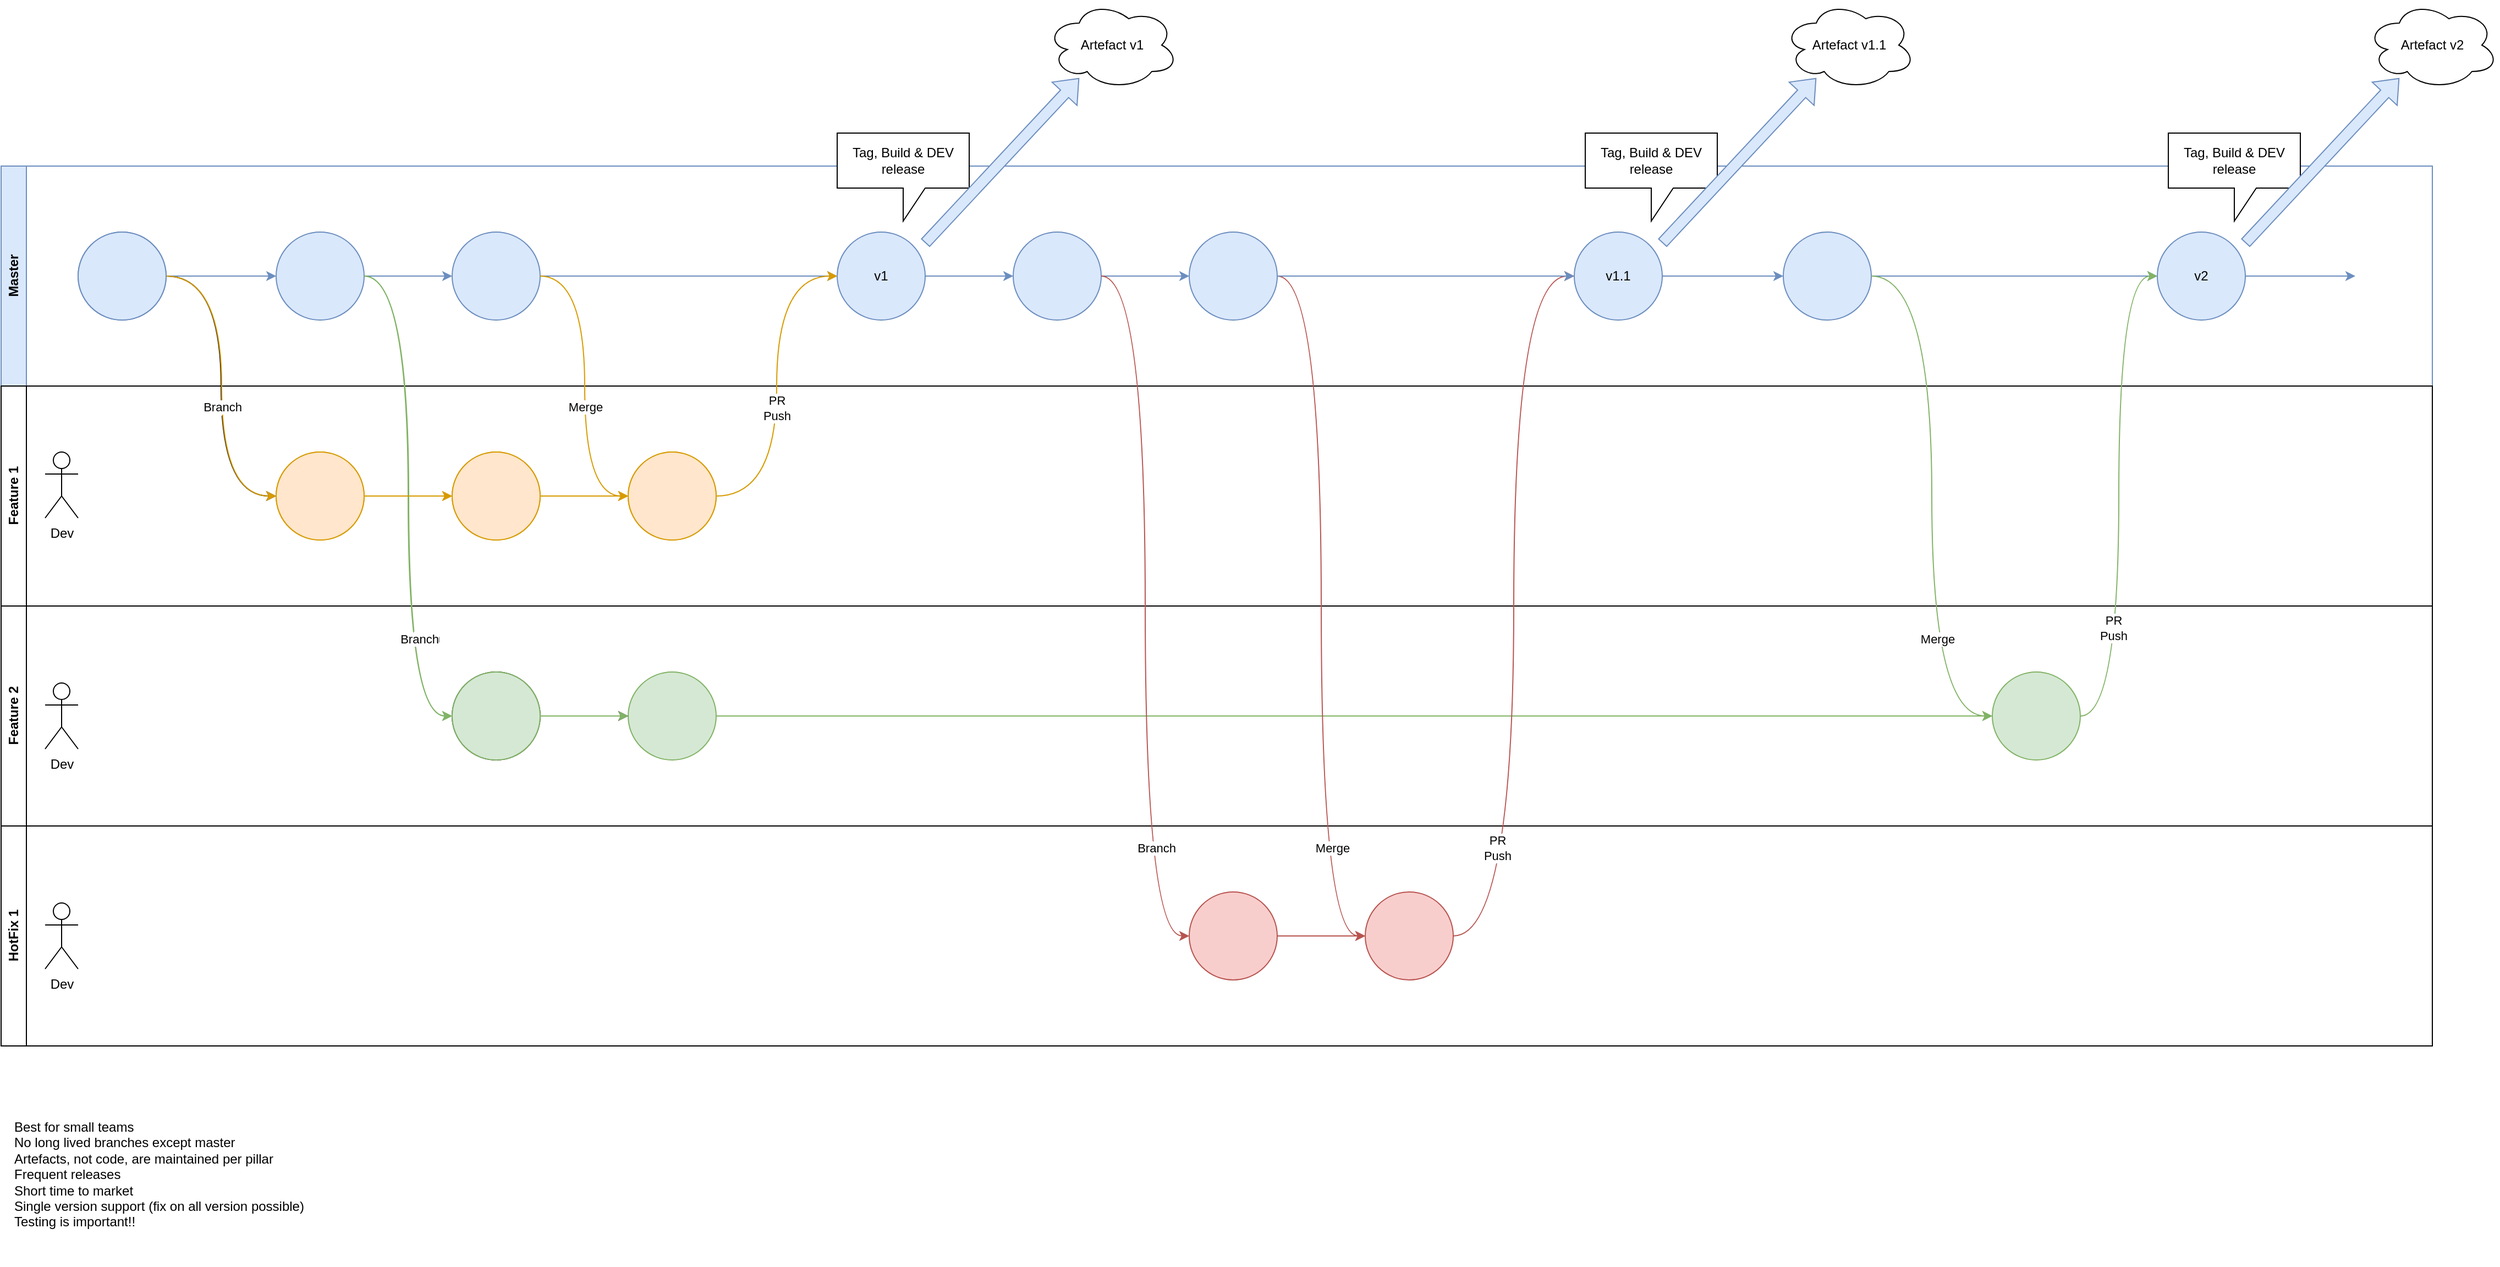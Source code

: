 <mxfile version="21.3.7" type="device" pages="5">
  <diagram name="GitHubFlow" id="LhCF3r2NaWVlZ1QibF5a">
    <mxGraphModel dx="1434" dy="1936" grid="1" gridSize="10" guides="1" tooltips="1" connect="1" arrows="1" fold="1" page="1" pageScale="1" pageWidth="850" pageHeight="1100" math="0" shadow="0">
      <root>
        <mxCell id="0" />
        <mxCell id="1" parent="0" />
        <mxCell id="m3BakCkrTOuxBGxLeB8T-3" value="Branch" style="edgeStyle=orthogonalEdgeStyle;rounded=0;orthogonalLoop=1;jettySize=auto;html=1;entryX=0;entryY=0.5;entryDx=0;entryDy=0;curved=1;" parent="1" source="m3BakCkrTOuxBGxLeB8T-1" target="m3BakCkrTOuxBGxLeB8T-14" edge="1">
          <mxGeometry x="0.133" relative="1" as="geometry">
            <mxPoint x="290" y="-800" as="targetPoint" />
            <mxPoint as="offset" />
          </mxGeometry>
        </mxCell>
        <mxCell id="m3BakCkrTOuxBGxLeB8T-24" style="edgeStyle=orthogonalEdgeStyle;rounded=0;orthogonalLoop=1;jettySize=auto;html=1;entryX=0;entryY=0.5;entryDx=0;entryDy=0;fillColor=#dae8fc;strokeColor=#6c8ebf;" parent="1" source="m3BakCkrTOuxBGxLeB8T-1" target="m3BakCkrTOuxBGxLeB8T-37" edge="1">
          <mxGeometry relative="1" as="geometry" />
        </mxCell>
        <mxCell id="m3BakCkrTOuxBGxLeB8T-1" value="" style="ellipse;whiteSpace=wrap;html=1;aspect=fixed;fillColor=#dae8fc;strokeColor=#6c8ebf;" parent="1" vertex="1">
          <mxGeometry x="130" y="-840" width="80" height="80" as="geometry" />
        </mxCell>
        <mxCell id="m3BakCkrTOuxBGxLeB8T-8" value="Master" style="swimlane;horizontal=0;whiteSpace=wrap;html=1;fillColor=#dae8fc;strokeColor=#6c8ebf;" parent="1" vertex="1">
          <mxGeometry x="60" y="-900" width="2210" height="200" as="geometry" />
        </mxCell>
        <mxCell id="m3BakCkrTOuxBGxLeB8T-47" value="" style="edgeStyle=orthogonalEdgeStyle;rounded=0;orthogonalLoop=1;jettySize=auto;html=1;fillColor=#dae8fc;strokeColor=#6c8ebf;" parent="m3BakCkrTOuxBGxLeB8T-8" source="m3BakCkrTOuxBGxLeB8T-19" target="m3BakCkrTOuxBGxLeB8T-46" edge="1">
          <mxGeometry relative="1" as="geometry" />
        </mxCell>
        <mxCell id="m3BakCkrTOuxBGxLeB8T-19" value="v1" style="ellipse;whiteSpace=wrap;html=1;aspect=fixed;fillColor=#dae8fc;strokeColor=#6c8ebf;" parent="m3BakCkrTOuxBGxLeB8T-8" vertex="1">
          <mxGeometry x="760" y="60" width="80" height="80" as="geometry" />
        </mxCell>
        <mxCell id="m3BakCkrTOuxBGxLeB8T-25" style="edgeStyle=orthogonalEdgeStyle;rounded=0;orthogonalLoop=1;jettySize=auto;html=1;entryX=0;entryY=0.5;entryDx=0;entryDy=0;fillColor=#dae8fc;strokeColor=#6c8ebf;" parent="m3BakCkrTOuxBGxLeB8T-8" source="m3BakCkrTOuxBGxLeB8T-22" target="m3BakCkrTOuxBGxLeB8T-19" edge="1">
          <mxGeometry relative="1" as="geometry" />
        </mxCell>
        <mxCell id="m3BakCkrTOuxBGxLeB8T-22" value="" style="ellipse;whiteSpace=wrap;html=1;aspect=fixed;fillColor=#dae8fc;strokeColor=#6c8ebf;" parent="m3BakCkrTOuxBGxLeB8T-8" vertex="1">
          <mxGeometry x="410" y="60" width="80" height="80" as="geometry" />
        </mxCell>
        <mxCell id="m3BakCkrTOuxBGxLeB8T-38" style="edgeStyle=orthogonalEdgeStyle;rounded=0;orthogonalLoop=1;jettySize=auto;html=1;fillColor=#dae8fc;strokeColor=#6c8ebf;" parent="m3BakCkrTOuxBGxLeB8T-8" source="m3BakCkrTOuxBGxLeB8T-37" target="m3BakCkrTOuxBGxLeB8T-22" edge="1">
          <mxGeometry relative="1" as="geometry" />
        </mxCell>
        <mxCell id="m3BakCkrTOuxBGxLeB8T-37" value="" style="ellipse;whiteSpace=wrap;html=1;aspect=fixed;fillColor=#dae8fc;strokeColor=#6c8ebf;" parent="m3BakCkrTOuxBGxLeB8T-8" vertex="1">
          <mxGeometry x="250" y="60" width="80" height="80" as="geometry" />
        </mxCell>
        <mxCell id="m3BakCkrTOuxBGxLeB8T-53" value="" style="edgeStyle=orthogonalEdgeStyle;rounded=0;orthogonalLoop=1;jettySize=auto;html=1;fillColor=#dae8fc;strokeColor=#6c8ebf;" parent="m3BakCkrTOuxBGxLeB8T-8" source="m3BakCkrTOuxBGxLeB8T-46" target="m3BakCkrTOuxBGxLeB8T-52" edge="1">
          <mxGeometry relative="1" as="geometry" />
        </mxCell>
        <mxCell id="m3BakCkrTOuxBGxLeB8T-46" value="" style="ellipse;whiteSpace=wrap;html=1;aspect=fixed;fillColor=#dae8fc;strokeColor=#6c8ebf;" parent="m3BakCkrTOuxBGxLeB8T-8" vertex="1">
          <mxGeometry x="920" y="60" width="80" height="80" as="geometry" />
        </mxCell>
        <mxCell id="m3BakCkrTOuxBGxLeB8T-52" value="" style="ellipse;whiteSpace=wrap;html=1;aspect=fixed;fillColor=#dae8fc;strokeColor=#6c8ebf;" parent="m3BakCkrTOuxBGxLeB8T-8" vertex="1">
          <mxGeometry x="1080" y="60" width="80" height="80" as="geometry" />
        </mxCell>
        <mxCell id="m3BakCkrTOuxBGxLeB8T-77" value="Tag, Build &amp;amp; DEV release" style="shape=callout;whiteSpace=wrap;html=1;perimeter=calloutPerimeter;" parent="m3BakCkrTOuxBGxLeB8T-8" vertex="1">
          <mxGeometry x="1440" y="-30" width="120" height="80" as="geometry" />
        </mxCell>
        <mxCell id="m3BakCkrTOuxBGxLeB8T-9" value="Feature 1" style="swimlane;horizontal=0;whiteSpace=wrap;html=1;" parent="1" vertex="1">
          <mxGeometry x="60" y="-700" width="2210" height="200" as="geometry" />
        </mxCell>
        <mxCell id="m3BakCkrTOuxBGxLeB8T-16" value="" style="edgeStyle=orthogonalEdgeStyle;rounded=0;orthogonalLoop=1;jettySize=auto;html=1;fillColor=#ffe6cc;strokeColor=#d79b00;" parent="m3BakCkrTOuxBGxLeB8T-9" source="m3BakCkrTOuxBGxLeB8T-14" target="m3BakCkrTOuxBGxLeB8T-15" edge="1">
          <mxGeometry relative="1" as="geometry" />
        </mxCell>
        <mxCell id="m3BakCkrTOuxBGxLeB8T-14" value="" style="ellipse;whiteSpace=wrap;html=1;aspect=fixed;fillColor=#ffe6cc;strokeColor=#d79b00;" parent="m3BakCkrTOuxBGxLeB8T-9" vertex="1">
          <mxGeometry x="250" y="60" width="80" height="80" as="geometry" />
        </mxCell>
        <mxCell id="m3BakCkrTOuxBGxLeB8T-18" value="" style="edgeStyle=orthogonalEdgeStyle;rounded=0;orthogonalLoop=1;jettySize=auto;html=1;fillColor=#ffe6cc;strokeColor=#d79b00;" parent="m3BakCkrTOuxBGxLeB8T-9" source="m3BakCkrTOuxBGxLeB8T-15" target="m3BakCkrTOuxBGxLeB8T-17" edge="1">
          <mxGeometry relative="1" as="geometry" />
        </mxCell>
        <mxCell id="m3BakCkrTOuxBGxLeB8T-15" value="" style="ellipse;whiteSpace=wrap;html=1;aspect=fixed;fillColor=#ffe6cc;strokeColor=#d79b00;" parent="m3BakCkrTOuxBGxLeB8T-9" vertex="1">
          <mxGeometry x="410" y="60" width="80" height="80" as="geometry" />
        </mxCell>
        <mxCell id="m3BakCkrTOuxBGxLeB8T-17" value="" style="ellipse;whiteSpace=wrap;html=1;aspect=fixed;fillColor=#ffe6cc;strokeColor=#d79b00;" parent="m3BakCkrTOuxBGxLeB8T-9" vertex="1">
          <mxGeometry x="570" y="60" width="80" height="80" as="geometry" />
        </mxCell>
        <mxCell id="0xpaCjyFKsnf6U_uG5Tg-1" value="Dev" style="shape=umlActor;verticalLabelPosition=bottom;verticalAlign=top;html=1;outlineConnect=0;" parent="m3BakCkrTOuxBGxLeB8T-9" vertex="1">
          <mxGeometry x="40" y="60" width="30" height="60" as="geometry" />
        </mxCell>
        <mxCell id="m3BakCkrTOuxBGxLeB8T-10" value="Feature 2" style="swimlane;horizontal=0;whiteSpace=wrap;html=1;" parent="1" vertex="1">
          <mxGeometry x="60" y="-500" width="2210" height="200" as="geometry" />
        </mxCell>
        <mxCell id="m3BakCkrTOuxBGxLeB8T-29" value="" style="ellipse;whiteSpace=wrap;html=1;aspect=fixed;" parent="m3BakCkrTOuxBGxLeB8T-10" vertex="1">
          <mxGeometry x="410" y="60" width="80" height="80" as="geometry" />
        </mxCell>
        <mxCell id="m3BakCkrTOuxBGxLeB8T-31" value="" style="ellipse;whiteSpace=wrap;html=1;aspect=fixed;fillColor=#d5e8d4;strokeColor=#82b366;" parent="m3BakCkrTOuxBGxLeB8T-10" vertex="1">
          <mxGeometry x="570" y="60" width="80" height="80" as="geometry" />
        </mxCell>
        <mxCell id="m3BakCkrTOuxBGxLeB8T-28" value="" style="edgeStyle=orthogonalEdgeStyle;rounded=0;orthogonalLoop=1;jettySize=auto;html=1;" parent="m3BakCkrTOuxBGxLeB8T-10" source="m3BakCkrTOuxBGxLeB8T-29" target="m3BakCkrTOuxBGxLeB8T-31" edge="1">
          <mxGeometry relative="1" as="geometry" />
        </mxCell>
        <mxCell id="m3BakCkrTOuxBGxLeB8T-61" value="Branch" style="edgeStyle=orthogonalEdgeStyle;rounded=0;orthogonalLoop=1;jettySize=auto;html=1;curved=1;entryX=0;entryY=0.5;entryDx=0;entryDy=0;fillColor=#d5e8d4;strokeColor=#82b366;" parent="m3BakCkrTOuxBGxLeB8T-10" target="m3BakCkrTOuxBGxLeB8T-62" edge="1">
          <mxGeometry x="0.542" y="10" relative="1" as="geometry">
            <mxPoint x="330" y="-300" as="sourcePoint" />
            <mxPoint as="offset" />
          </mxGeometry>
        </mxCell>
        <mxCell id="m3BakCkrTOuxBGxLeB8T-62" value="" style="ellipse;whiteSpace=wrap;html=1;aspect=fixed;fillColor=#d5e8d4;strokeColor=#82b366;" parent="m3BakCkrTOuxBGxLeB8T-10" vertex="1">
          <mxGeometry x="410" y="60" width="80" height="80" as="geometry" />
        </mxCell>
        <mxCell id="m3BakCkrTOuxBGxLeB8T-63" value="" style="edgeStyle=orthogonalEdgeStyle;rounded=0;orthogonalLoop=1;jettySize=auto;html=1;fillColor=#d5e8d4;strokeColor=#82b366;" parent="m3BakCkrTOuxBGxLeB8T-10" source="m3BakCkrTOuxBGxLeB8T-62" edge="1">
          <mxGeometry relative="1" as="geometry">
            <mxPoint x="570" y="100" as="targetPoint" />
          </mxGeometry>
        </mxCell>
        <mxCell id="0xpaCjyFKsnf6U_uG5Tg-2" value="Dev" style="shape=umlActor;verticalLabelPosition=bottom;verticalAlign=top;html=1;outlineConnect=0;" parent="m3BakCkrTOuxBGxLeB8T-10" vertex="1">
          <mxGeometry x="40" y="70" width="30" height="60" as="geometry" />
        </mxCell>
        <mxCell id="m3BakCkrTOuxBGxLeB8T-11" value="HotFix 1" style="swimlane;horizontal=0;whiteSpace=wrap;html=1;" parent="1" vertex="1">
          <mxGeometry x="60" y="-300" width="2210" height="200" as="geometry" />
        </mxCell>
        <mxCell id="m3BakCkrTOuxBGxLeB8T-42" value="" style="ellipse;whiteSpace=wrap;html=1;aspect=fixed;fillColor=#f8cecc;strokeColor=#b85450;" parent="m3BakCkrTOuxBGxLeB8T-11" vertex="1">
          <mxGeometry x="1080" y="60" width="80" height="80" as="geometry" />
        </mxCell>
        <mxCell id="m3BakCkrTOuxBGxLeB8T-44" value="" style="ellipse;whiteSpace=wrap;html=1;aspect=fixed;fillColor=#f8cecc;strokeColor=#b85450;" parent="m3BakCkrTOuxBGxLeB8T-11" vertex="1">
          <mxGeometry x="1240" y="60" width="80" height="80" as="geometry" />
        </mxCell>
        <mxCell id="m3BakCkrTOuxBGxLeB8T-45" value="" style="edgeStyle=orthogonalEdgeStyle;rounded=0;orthogonalLoop=1;jettySize=auto;html=1;fillColor=#f8cecc;strokeColor=#b85450;" parent="m3BakCkrTOuxBGxLeB8T-11" source="m3BakCkrTOuxBGxLeB8T-42" target="m3BakCkrTOuxBGxLeB8T-44" edge="1">
          <mxGeometry relative="1" as="geometry" />
        </mxCell>
        <mxCell id="GeiCi57s9cvkosPEUwTB-1" value="Dev" style="shape=umlActor;verticalLabelPosition=bottom;verticalAlign=top;html=1;outlineConnect=0;" parent="m3BakCkrTOuxBGxLeB8T-11" vertex="1">
          <mxGeometry x="40" y="70" width="30" height="60" as="geometry" />
        </mxCell>
        <mxCell id="m3BakCkrTOuxBGxLeB8T-13" value="Best for small teams&lt;br&gt;No long lived branches except master&lt;br&gt;Artefacts, not code, are maintained per pillar&lt;br&gt;Frequent releases&lt;br&gt;Short time to market&lt;br&gt;Single version support (fix on all version possible)&lt;br&gt;Testing is important!!" style="text;html=1;strokeColor=none;fillColor=none;align=left;verticalAlign=top;whiteSpace=wrap;rounded=0;horizontal=1;labelBorderColor=none;" parent="1" vertex="1">
          <mxGeometry x="70" y="-40" width="300" height="140" as="geometry" />
        </mxCell>
        <mxCell id="m3BakCkrTOuxBGxLeB8T-20" value="PR&lt;br&gt;Push" style="edgeStyle=orthogonalEdgeStyle;rounded=0;orthogonalLoop=1;jettySize=auto;html=1;entryX=0;entryY=0.5;entryDx=0;entryDy=0;curved=1;fillColor=#ffe6cc;strokeColor=#d79b00;" parent="1" source="m3BakCkrTOuxBGxLeB8T-17" target="m3BakCkrTOuxBGxLeB8T-19" edge="1">
          <mxGeometry x="-0.129" relative="1" as="geometry">
            <mxPoint as="offset" />
          </mxGeometry>
        </mxCell>
        <mxCell id="m3BakCkrTOuxBGxLeB8T-39" value="Branch" style="edgeStyle=orthogonalEdgeStyle;rounded=0;orthogonalLoop=1;jettySize=auto;html=1;curved=1;entryX=0;entryY=0.5;entryDx=0;entryDy=0;fillColor=#d5e8d4;strokeColor=#82b366;" parent="1" source="m3BakCkrTOuxBGxLeB8T-37" target="m3BakCkrTOuxBGxLeB8T-29" edge="1">
          <mxGeometry x="0.542" y="10" relative="1" as="geometry">
            <mxPoint as="offset" />
          </mxGeometry>
        </mxCell>
        <mxCell id="m3BakCkrTOuxBGxLeB8T-26" value="" style="ellipse;whiteSpace=wrap;html=1;aspect=fixed;fillColor=#dae8fc;strokeColor=#6c8ebf;" parent="1" vertex="1">
          <mxGeometry x="1680" y="-840" width="80" height="80" as="geometry" />
        </mxCell>
        <mxCell id="m3BakCkrTOuxBGxLeB8T-32" value="" style="ellipse;whiteSpace=wrap;html=1;aspect=fixed;fillColor=#d5e8d4;strokeColor=#82b366;" parent="1" vertex="1">
          <mxGeometry x="1870" y="-440" width="80" height="80" as="geometry" />
        </mxCell>
        <mxCell id="m3BakCkrTOuxBGxLeB8T-57" style="edgeStyle=orthogonalEdgeStyle;rounded=0;orthogonalLoop=1;jettySize=auto;html=1;fillColor=#dae8fc;strokeColor=#6c8ebf;" parent="1" source="m3BakCkrTOuxBGxLeB8T-34" edge="1">
          <mxGeometry relative="1" as="geometry">
            <mxPoint x="2200" y="-800" as="targetPoint" />
          </mxGeometry>
        </mxCell>
        <mxCell id="m3BakCkrTOuxBGxLeB8T-34" value="v2" style="ellipse;whiteSpace=wrap;html=1;aspect=fixed;fillColor=#dae8fc;strokeColor=#6c8ebf;" parent="1" vertex="1">
          <mxGeometry x="2020" y="-840" width="80" height="80" as="geometry" />
        </mxCell>
        <mxCell id="m3BakCkrTOuxBGxLeB8T-30" value="" style="edgeStyle=orthogonalEdgeStyle;rounded=0;orthogonalLoop=1;jettySize=auto;html=1;fillColor=#d5e8d4;strokeColor=#82b366;" parent="1" source="m3BakCkrTOuxBGxLeB8T-31" target="m3BakCkrTOuxBGxLeB8T-32" edge="1">
          <mxGeometry relative="1" as="geometry" />
        </mxCell>
        <mxCell id="m3BakCkrTOuxBGxLeB8T-35" value="" style="edgeStyle=orthogonalEdgeStyle;rounded=0;orthogonalLoop=1;jettySize=auto;html=1;fillColor=#dae8fc;strokeColor=#6c8ebf;" parent="1" source="m3BakCkrTOuxBGxLeB8T-26" target="m3BakCkrTOuxBGxLeB8T-34" edge="1">
          <mxGeometry relative="1" as="geometry" />
        </mxCell>
        <mxCell id="m3BakCkrTOuxBGxLeB8T-40" value="Merge" style="edgeStyle=orthogonalEdgeStyle;rounded=0;orthogonalLoop=1;jettySize=auto;html=1;entryX=0;entryY=0.5;entryDx=0;entryDy=0;curved=1;fillColor=#d5e8d4;strokeColor=#82b366;" parent="1" source="m3BakCkrTOuxBGxLeB8T-26" target="m3BakCkrTOuxBGxLeB8T-32" edge="1">
          <mxGeometry x="0.51" y="5" relative="1" as="geometry">
            <mxPoint as="offset" />
          </mxGeometry>
        </mxCell>
        <mxCell id="m3BakCkrTOuxBGxLeB8T-41" value="PR&lt;br style=&quot;border-color: var(--border-color);&quot;&gt;Push" style="edgeStyle=orthogonalEdgeStyle;rounded=0;orthogonalLoop=1;jettySize=auto;html=1;entryX=0;entryY=0.5;entryDx=0;entryDy=0;curved=1;fillColor=#d5e8d4;strokeColor=#82b366;" parent="1" source="m3BakCkrTOuxBGxLeB8T-32" target="m3BakCkrTOuxBGxLeB8T-34" edge="1">
          <mxGeometry x="-0.511" y="5" relative="1" as="geometry">
            <mxPoint as="offset" />
          </mxGeometry>
        </mxCell>
        <mxCell id="m3BakCkrTOuxBGxLeB8T-48" value="Branch" style="edgeStyle=orthogonalEdgeStyle;rounded=0;orthogonalLoop=1;jettySize=auto;html=1;entryX=0;entryY=0.5;entryDx=0;entryDy=0;curved=1;exitX=1;exitY=0.5;exitDx=0;exitDy=0;fillColor=#f8cecc;strokeColor=#b85450;" parent="1" source="m3BakCkrTOuxBGxLeB8T-46" target="m3BakCkrTOuxBGxLeB8T-42" edge="1">
          <mxGeometry x="0.647" y="10" relative="1" as="geometry">
            <mxPoint as="offset" />
          </mxGeometry>
        </mxCell>
        <mxCell id="m3BakCkrTOuxBGxLeB8T-56" style="edgeStyle=orthogonalEdgeStyle;rounded=0;orthogonalLoop=1;jettySize=auto;html=1;entryX=0;entryY=0.5;entryDx=0;entryDy=0;fillColor=#dae8fc;strokeColor=#6c8ebf;" parent="1" source="m3BakCkrTOuxBGxLeB8T-49" target="m3BakCkrTOuxBGxLeB8T-26" edge="1">
          <mxGeometry relative="1" as="geometry" />
        </mxCell>
        <mxCell id="m3BakCkrTOuxBGxLeB8T-49" value="v1.1" style="ellipse;whiteSpace=wrap;html=1;aspect=fixed;fillColor=#dae8fc;strokeColor=#6c8ebf;" parent="1" vertex="1">
          <mxGeometry x="1490" y="-840" width="80" height="80" as="geometry" />
        </mxCell>
        <mxCell id="m3BakCkrTOuxBGxLeB8T-50" value="PR&lt;br&gt;Push" style="edgeStyle=orthogonalEdgeStyle;rounded=0;orthogonalLoop=1;jettySize=auto;html=1;entryX=0;entryY=0.5;entryDx=0;entryDy=0;curved=1;fillColor=#f8cecc;strokeColor=#b85450;" parent="1" source="m3BakCkrTOuxBGxLeB8T-44" target="m3BakCkrTOuxBGxLeB8T-49" edge="1">
          <mxGeometry x="-0.62" y="15" relative="1" as="geometry">
            <mxPoint as="offset" />
          </mxGeometry>
        </mxCell>
        <mxCell id="m3BakCkrTOuxBGxLeB8T-54" value="Merge" style="edgeStyle=orthogonalEdgeStyle;rounded=0;orthogonalLoop=1;jettySize=auto;html=1;entryX=0;entryY=0.5;entryDx=0;entryDy=0;curved=1;fillColor=#f8cecc;strokeColor=#b85450;" parent="1" source="m3BakCkrTOuxBGxLeB8T-52" target="m3BakCkrTOuxBGxLeB8T-44" edge="1">
          <mxGeometry x="0.647" y="10" relative="1" as="geometry">
            <mxPoint as="offset" />
          </mxGeometry>
        </mxCell>
        <mxCell id="m3BakCkrTOuxBGxLeB8T-55" style="edgeStyle=orthogonalEdgeStyle;rounded=0;orthogonalLoop=1;jettySize=auto;html=1;entryX=0;entryY=0.5;entryDx=0;entryDy=0;fillColor=#dae8fc;strokeColor=#6c8ebf;" parent="1" source="m3BakCkrTOuxBGxLeB8T-52" target="m3BakCkrTOuxBGxLeB8T-49" edge="1">
          <mxGeometry relative="1" as="geometry" />
        </mxCell>
        <mxCell id="m3BakCkrTOuxBGxLeB8T-64" value="Branch" style="edgeStyle=orthogonalEdgeStyle;rounded=0;orthogonalLoop=1;jettySize=auto;html=1;entryX=0;entryY=0.5;entryDx=0;entryDy=0;curved=1;fillColor=#ffe6cc;strokeColor=#d79b00;" parent="1" target="m3BakCkrTOuxBGxLeB8T-65" edge="1">
          <mxGeometry x="0.133" relative="1" as="geometry">
            <mxPoint x="210" y="-800" as="sourcePoint" />
            <mxPoint x="290" y="-800" as="targetPoint" />
            <mxPoint as="offset" />
          </mxGeometry>
        </mxCell>
        <mxCell id="m3BakCkrTOuxBGxLeB8T-65" value="" style="ellipse;whiteSpace=wrap;html=1;aspect=fixed;fillColor=#ffe6cc;strokeColor=#d79b00;" parent="1" vertex="1">
          <mxGeometry x="310" y="-640" width="80" height="80" as="geometry" />
        </mxCell>
        <mxCell id="m3BakCkrTOuxBGxLeB8T-66" value="" style="ellipse;whiteSpace=wrap;html=1;aspect=fixed;fillColor=#ffe6cc;strokeColor=#d79b00;" parent="1" vertex="1">
          <mxGeometry x="630" y="-640" width="80" height="80" as="geometry" />
        </mxCell>
        <mxCell id="m3BakCkrTOuxBGxLeB8T-67" value="" style="ellipse;whiteSpace=wrap;html=1;aspect=fixed;fillColor=#ffe6cc;strokeColor=#d79b00;" parent="1" vertex="1">
          <mxGeometry x="470" y="-640" width="80" height="80" as="geometry" />
        </mxCell>
        <mxCell id="m3BakCkrTOuxBGxLeB8T-68" value="" style="edgeStyle=orthogonalEdgeStyle;rounded=0;orthogonalLoop=1;jettySize=auto;html=1;fillColor=#ffe6cc;strokeColor=#d79b00;" parent="1" source="m3BakCkrTOuxBGxLeB8T-65" target="m3BakCkrTOuxBGxLeB8T-67" edge="1">
          <mxGeometry relative="1" as="geometry" />
        </mxCell>
        <mxCell id="m3BakCkrTOuxBGxLeB8T-69" value="Merge" style="edgeStyle=orthogonalEdgeStyle;rounded=0;orthogonalLoop=1;jettySize=auto;html=1;entryX=0;entryY=0.5;entryDx=0;entryDy=0;curved=1;fillColor=#ffe6cc;strokeColor=#d79b00;" parent="1" target="m3BakCkrTOuxBGxLeB8T-66" edge="1">
          <mxGeometry x="0.143" relative="1" as="geometry">
            <mxPoint x="550" y="-800" as="sourcePoint" />
            <mxPoint as="offset" />
          </mxGeometry>
        </mxCell>
        <mxCell id="m3BakCkrTOuxBGxLeB8T-70" value="" style="edgeStyle=orthogonalEdgeStyle;rounded=0;orthogonalLoop=1;jettySize=auto;html=1;fillColor=#ffe6cc;strokeColor=#d79b00;" parent="1" source="m3BakCkrTOuxBGxLeB8T-67" target="m3BakCkrTOuxBGxLeB8T-66" edge="1">
          <mxGeometry relative="1" as="geometry" />
        </mxCell>
        <mxCell id="m3BakCkrTOuxBGxLeB8T-71" value="" style="ellipse;whiteSpace=wrap;html=1;aspect=fixed;fillColor=#dae8fc;strokeColor=#6c8ebf;" parent="1" vertex="1">
          <mxGeometry x="130" y="-840" width="80" height="80" as="geometry" />
        </mxCell>
        <mxCell id="m3BakCkrTOuxBGxLeB8T-73" value="Tag, Build &amp;amp; DEV release" style="shape=callout;whiteSpace=wrap;html=1;perimeter=calloutPerimeter;" parent="1" vertex="1">
          <mxGeometry x="820" y="-930" width="120" height="80" as="geometry" />
        </mxCell>
        <mxCell id="m3BakCkrTOuxBGxLeB8T-78" value="Tag, Build &amp;amp; DEV release" style="shape=callout;whiteSpace=wrap;html=1;perimeter=calloutPerimeter;" parent="1" vertex="1">
          <mxGeometry x="2030" y="-930" width="120" height="80" as="geometry" />
        </mxCell>
        <mxCell id="WhpGDYoasqL0wvgJwYPR-1" value="" style="shape=flexArrow;endArrow=classic;html=1;rounded=0;fillColor=#dae8fc;strokeColor=#6c8ebf;" parent="1" edge="1">
          <mxGeometry width="50" height="50" relative="1" as="geometry">
            <mxPoint x="900" y="-830" as="sourcePoint" />
            <mxPoint x="1040" y="-980" as="targetPoint" />
          </mxGeometry>
        </mxCell>
        <mxCell id="WhpGDYoasqL0wvgJwYPR-2" value="Artefact v1" style="ellipse;shape=cloud;whiteSpace=wrap;html=1;" parent="1" vertex="1">
          <mxGeometry x="1010" y="-1050" width="120" height="80" as="geometry" />
        </mxCell>
        <mxCell id="WhpGDYoasqL0wvgJwYPR-3" value="" style="shape=flexArrow;endArrow=classic;html=1;rounded=0;fillColor=#dae8fc;strokeColor=#6c8ebf;" parent="1" edge="1">
          <mxGeometry width="50" height="50" relative="1" as="geometry">
            <mxPoint x="1570" y="-830" as="sourcePoint" />
            <mxPoint x="1710" y="-980" as="targetPoint" />
          </mxGeometry>
        </mxCell>
        <mxCell id="WhpGDYoasqL0wvgJwYPR-4" value="Artefact v1.1" style="ellipse;shape=cloud;whiteSpace=wrap;html=1;" parent="1" vertex="1">
          <mxGeometry x="1680" y="-1050" width="120" height="80" as="geometry" />
        </mxCell>
        <mxCell id="WhpGDYoasqL0wvgJwYPR-5" value="" style="shape=flexArrow;endArrow=classic;html=1;rounded=0;fillColor=#dae8fc;strokeColor=#6c8ebf;" parent="1" edge="1">
          <mxGeometry width="50" height="50" relative="1" as="geometry">
            <mxPoint x="2100" y="-830" as="sourcePoint" />
            <mxPoint x="2240" y="-980" as="targetPoint" />
          </mxGeometry>
        </mxCell>
        <mxCell id="WhpGDYoasqL0wvgJwYPR-6" value="Artefact v2" style="ellipse;shape=cloud;whiteSpace=wrap;html=1;" parent="1" vertex="1">
          <mxGeometry x="2210" y="-1050" width="120" height="80" as="geometry" />
        </mxCell>
      </root>
    </mxGraphModel>
  </diagram>
  <diagram name="GitLabFlow" id="EujLK__r8YuEPD91L4iT">
    <mxGraphModel dx="2074" dy="1196" grid="1" gridSize="10" guides="1" tooltips="1" connect="1" arrows="1" fold="1" page="1" pageScale="1" pageWidth="850" pageHeight="1100" math="0" shadow="0">
      <root>
        <mxCell id="auzZe-Kqoyak0Po6J_6k-0" />
        <mxCell id="auzZe-Kqoyak0Po6J_6k-1" parent="auzZe-Kqoyak0Po6J_6k-0" />
        <mxCell id="auzZe-Kqoyak0Po6J_6k-4" value="" style="ellipse;whiteSpace=wrap;html=1;aspect=fixed;fillColor=#dae8fc;strokeColor=#6c8ebf;" parent="auzZe-Kqoyak0Po6J_6k-1" vertex="1">
          <mxGeometry x="110" y="100" width="80" height="80" as="geometry" />
        </mxCell>
        <mxCell id="auzZe-Kqoyak0Po6J_6k-5" value="Master" style="swimlane;horizontal=0;whiteSpace=wrap;html=1;fillColor=#dae8fc;strokeColor=#6c8ebf;" parent="auzZe-Kqoyak0Po6J_6k-1" vertex="1">
          <mxGeometry x="40" y="40" width="1120" height="200" as="geometry" />
        </mxCell>
        <mxCell id="tnWxyNLt2FiHgPI377oE-0" value="Dev" style="shape=umlActor;verticalLabelPosition=bottom;verticalAlign=top;html=1;outlineConnect=0;" parent="auzZe-Kqoyak0Po6J_6k-5" vertex="1">
          <mxGeometry x="30" y="70" width="30" height="60" as="geometry" />
        </mxCell>
        <mxCell id="Zw-6NtkazHFqrKBdDkFL-11" value="" style="edgeStyle=orthogonalEdgeStyle;rounded=0;orthogonalLoop=1;jettySize=auto;html=1;fillColor=#dae8fc;strokeColor=#6c8ebf;" parent="auzZe-Kqoyak0Po6J_6k-5" source="Zw-6NtkazHFqrKBdDkFL-2" target="Zw-6NtkazHFqrKBdDkFL-10" edge="1">
          <mxGeometry relative="1" as="geometry" />
        </mxCell>
        <mxCell id="Zw-6NtkazHFqrKBdDkFL-2" value="" style="ellipse;whiteSpace=wrap;html=1;aspect=fixed;fillColor=#dae8fc;strokeColor=#6c8ebf;" parent="auzZe-Kqoyak0Po6J_6k-5" vertex="1">
          <mxGeometry x="570" y="60" width="80" height="80" as="geometry" />
        </mxCell>
        <mxCell id="Zw-6NtkazHFqrKBdDkFL-10" value="" style="ellipse;whiteSpace=wrap;html=1;aspect=fixed;fillColor=#dae8fc;strokeColor=#6c8ebf;" parent="auzZe-Kqoyak0Po6J_6k-5" vertex="1">
          <mxGeometry x="730" y="60" width="80" height="80" as="geometry" />
        </mxCell>
        <mxCell id="Z3MneDuqIt_lZGY9wJsY-9" value="" style="ellipse;whiteSpace=wrap;html=1;aspect=fixed;fillColor=#dae8fc;strokeColor=#6c8ebf;" vertex="1" parent="auzZe-Kqoyak0Po6J_6k-5">
          <mxGeometry x="305" y="60" width="80" height="80" as="geometry" />
        </mxCell>
        <mxCell id="Z3MneDuqIt_lZGY9wJsY-0" style="edgeStyle=orthogonalEdgeStyle;rounded=0;orthogonalLoop=1;jettySize=auto;html=1;fillColor=#dae8fc;strokeColor=#6c8ebf;exitX=1;exitY=0.5;exitDx=0;exitDy=0;entryX=0;entryY=0.5;entryDx=0;entryDy=0;" edge="1" parent="auzZe-Kqoyak0Po6J_6k-5" target="Zw-6NtkazHFqrKBdDkFL-2" source="Z3MneDuqIt_lZGY9wJsY-9">
          <mxGeometry relative="1" as="geometry">
            <mxPoint x="149.5" y="90" as="sourcePoint" />
            <mxPoint x="550" y="110" as="targetPoint" />
          </mxGeometry>
        </mxCell>
        <mxCell id="auzZe-Kqoyak0Po6J_6k-16" value="Pre-Prod" style="swimlane;horizontal=0;whiteSpace=wrap;html=1;" parent="auzZe-Kqoyak0Po6J_6k-1" vertex="1">
          <mxGeometry x="40" y="240" width="1120" height="200" as="geometry" />
        </mxCell>
        <mxCell id="Zw-6NtkazHFqrKBdDkFL-4" value="" style="ellipse;whiteSpace=wrap;html=1;aspect=fixed;fillColor=#ffe6cc;strokeColor=#d79b00;" parent="auzZe-Kqoyak0Po6J_6k-16" vertex="1">
          <mxGeometry x="730" y="60" width="80" height="80" as="geometry" />
        </mxCell>
        <mxCell id="Zw-6NtkazHFqrKBdDkFL-7" value="Deploy" style="shape=callout;whiteSpace=wrap;html=1;perimeter=calloutPerimeter;" parent="auzZe-Kqoyak0Po6J_6k-16" vertex="1">
          <mxGeometry x="710" y="-30" width="120" height="80" as="geometry" />
        </mxCell>
        <mxCell id="auzZe-Kqoyak0Po6J_6k-22" value="Prod" style="swimlane;horizontal=0;whiteSpace=wrap;html=1;" parent="auzZe-Kqoyak0Po6J_6k-1" vertex="1">
          <mxGeometry x="40" y="440" width="1120" height="200" as="geometry" />
        </mxCell>
        <mxCell id="auzZe-Kqoyak0Po6J_6k-27" value="" style="ellipse;whiteSpace=wrap;html=1;aspect=fixed;fillColor=#d5e8d4;strokeColor=#82b366;" parent="auzZe-Kqoyak0Po6J_6k-22" vertex="1">
          <mxGeometry x="880" y="60" width="80" height="80" as="geometry" />
        </mxCell>
        <mxCell id="Zw-6NtkazHFqrKBdDkFL-9" value="Deploy" style="shape=callout;whiteSpace=wrap;html=1;perimeter=calloutPerimeter;" parent="auzZe-Kqoyak0Po6J_6k-22" vertex="1">
          <mxGeometry x="860" y="-30" width="120" height="80" as="geometry" />
        </mxCell>
        <mxCell id="auzZe-Kqoyak0Po6J_6k-57" value="" style="ellipse;whiteSpace=wrap;html=1;aspect=fixed;fillColor=#dae8fc;strokeColor=#6c8ebf;" parent="auzZe-Kqoyak0Po6J_6k-1" vertex="1">
          <mxGeometry x="110" y="100" width="80" height="80" as="geometry" />
        </mxCell>
        <mxCell id="Zw-6NtkazHFqrKBdDkFL-6" style="edgeStyle=orthogonalEdgeStyle;rounded=0;orthogonalLoop=1;jettySize=auto;html=1;entryX=0;entryY=0.5;entryDx=0;entryDy=0;curved=1;fillColor=#ffe6cc;strokeColor=#d79b00;" parent="auzZe-Kqoyak0Po6J_6k-1" source="Zw-6NtkazHFqrKBdDkFL-2" target="Zw-6NtkazHFqrKBdDkFL-4" edge="1">
          <mxGeometry relative="1" as="geometry" />
        </mxCell>
        <mxCell id="Zw-6NtkazHFqrKBdDkFL-8" style="edgeStyle=orthogonalEdgeStyle;rounded=0;orthogonalLoop=1;jettySize=auto;html=1;entryX=0;entryY=0.5;entryDx=0;entryDy=0;fillColor=#d5e8d4;strokeColor=#82b366;curved=1;" parent="auzZe-Kqoyak0Po6J_6k-1" source="Zw-6NtkazHFqrKBdDkFL-4" target="auzZe-Kqoyak0Po6J_6k-27" edge="1">
          <mxGeometry relative="1" as="geometry" />
        </mxCell>
        <mxCell id="Z3MneDuqIt_lZGY9wJsY-10" value="" style="edgeStyle=orthogonalEdgeStyle;rounded=0;orthogonalLoop=1;jettySize=auto;html=1;fillColor=#dae8fc;strokeColor=#6c8ebf;exitX=1;exitY=0.5;exitDx=0;exitDy=0;entryX=0;entryY=0.5;entryDx=0;entryDy=0;" edge="1" parent="auzZe-Kqoyak0Po6J_6k-1" source="auzZe-Kqoyak0Po6J_6k-57" target="Z3MneDuqIt_lZGY9wJsY-9">
          <mxGeometry relative="1" as="geometry">
            <mxPoint x="190" y="140" as="sourcePoint" />
            <mxPoint x="610" y="140" as="targetPoint" />
          </mxGeometry>
        </mxCell>
        <mxCell id="Z3MneDuqIt_lZGY9wJsY-11" value="Deploy" style="shape=callout;whiteSpace=wrap;html=1;perimeter=calloutPerimeter;base=20;" vertex="1" parent="auzZe-Kqoyak0Po6J_6k-1">
          <mxGeometry x="590" y="10" width="120" height="80" as="geometry" />
        </mxCell>
        <mxCell id="3NALLh2JVsRbYmvAm3dR-0" value="Isolation per environment&lt;br&gt;Only development on main branch&lt;br&gt;Long lived branches&lt;br&gt;More extensive merges&lt;br&gt;Code on Master needs to be tested and ready for release" style="text;html=1;strokeColor=none;fillColor=none;align=left;verticalAlign=top;whiteSpace=wrap;rounded=0;horizontal=1;labelBorderColor=none;" vertex="1" parent="auzZe-Kqoyak0Po6J_6k-1">
          <mxGeometry x="50" y="710" width="340" height="140" as="geometry" />
        </mxCell>
      </root>
    </mxGraphModel>
  </diagram>
  <diagram name="GitLabFlowPlus-simple" id="xD2ck5y4YaJmE1sz3p4f">
    <mxGraphModel dx="2074" dy="2296" grid="1" gridSize="10" guides="1" tooltips="1" connect="1" arrows="1" fold="1" page="1" pageScale="1" pageWidth="850" pageHeight="1100" math="0" shadow="0">
      <root>
        <mxCell id="Hh8DyiIi44Cfl8jL8Bf--0" />
        <mxCell id="Hh8DyiIi44Cfl8jL8Bf--1" parent="Hh8DyiIi44Cfl8jL8Bf--0" />
        <mxCell id="Hh8DyiIi44Cfl8jL8Bf--2" value="" style="ellipse;whiteSpace=wrap;html=1;aspect=fixed;fillColor=#dae8fc;strokeColor=#6c8ebf;" vertex="1" parent="Hh8DyiIi44Cfl8jL8Bf--1">
          <mxGeometry x="110" y="100" width="80" height="80" as="geometry" />
        </mxCell>
        <mxCell id="Hh8DyiIi44Cfl8jL8Bf--3" value="Master" style="swimlane;horizontal=0;whiteSpace=wrap;html=1;fillColor=#dae8fc;strokeColor=#6c8ebf;" vertex="1" parent="Hh8DyiIi44Cfl8jL8Bf--1">
          <mxGeometry x="40" y="40" width="1120" height="200" as="geometry" />
        </mxCell>
        <mxCell id="Hh8DyiIi44Cfl8jL8Bf--5" value="" style="edgeStyle=orthogonalEdgeStyle;rounded=0;orthogonalLoop=1;jettySize=auto;html=1;fillColor=#dae8fc;strokeColor=#6c8ebf;" edge="1" parent="Hh8DyiIi44Cfl8jL8Bf--3" source="Hh8DyiIi44Cfl8jL8Bf--6" target="Hh8DyiIi44Cfl8jL8Bf--7">
          <mxGeometry relative="1" as="geometry" />
        </mxCell>
        <mxCell id="Hh8DyiIi44Cfl8jL8Bf--6" value="" style="ellipse;whiteSpace=wrap;html=1;aspect=fixed;fillColor=#dae8fc;strokeColor=#6c8ebf;" vertex="1" parent="Hh8DyiIi44Cfl8jL8Bf--3">
          <mxGeometry x="570" y="60" width="80" height="80" as="geometry" />
        </mxCell>
        <mxCell id="Hh8DyiIi44Cfl8jL8Bf--7" value="" style="ellipse;whiteSpace=wrap;html=1;aspect=fixed;fillColor=#dae8fc;strokeColor=#6c8ebf;" vertex="1" parent="Hh8DyiIi44Cfl8jL8Bf--3">
          <mxGeometry x="730" y="60" width="80" height="80" as="geometry" />
        </mxCell>
        <mxCell id="Hh8DyiIi44Cfl8jL8Bf--8" value="" style="ellipse;whiteSpace=wrap;html=1;aspect=fixed;fillColor=#dae8fc;strokeColor=#6c8ebf;" vertex="1" parent="Hh8DyiIi44Cfl8jL8Bf--3">
          <mxGeometry x="250" y="60" width="80" height="80" as="geometry" />
        </mxCell>
        <mxCell id="Hh8DyiIi44Cfl8jL8Bf--9" style="edgeStyle=orthogonalEdgeStyle;rounded=0;orthogonalLoop=1;jettySize=auto;html=1;fillColor=#dae8fc;strokeColor=#6c8ebf;exitX=1;exitY=0.5;exitDx=0;exitDy=0;entryX=0;entryY=0.5;entryDx=0;entryDy=0;" edge="1" parent="Hh8DyiIi44Cfl8jL8Bf--3" source="Hh8DyiIi44Cfl8jL8Bf--8" target="Hh8DyiIi44Cfl8jL8Bf--6">
          <mxGeometry relative="1" as="geometry">
            <mxPoint x="149.5" y="90" as="sourcePoint" />
            <mxPoint x="550" y="110" as="targetPoint" />
          </mxGeometry>
        </mxCell>
        <mxCell id="Hh8DyiIi44Cfl8jL8Bf--10" value="Pre-Prod" style="swimlane;horizontal=0;whiteSpace=wrap;html=1;" vertex="1" parent="Hh8DyiIi44Cfl8jL8Bf--1">
          <mxGeometry x="40" y="240" width="1120" height="200" as="geometry" />
        </mxCell>
        <mxCell id="Hh8DyiIi44Cfl8jL8Bf--11" value="" style="ellipse;whiteSpace=wrap;html=1;aspect=fixed;fillColor=#ffe6cc;strokeColor=#d79b00;" vertex="1" parent="Hh8DyiIi44Cfl8jL8Bf--10">
          <mxGeometry x="730" y="60" width="80" height="80" as="geometry" />
        </mxCell>
        <mxCell id="Hh8DyiIi44Cfl8jL8Bf--12" value="Deploy" style="shape=callout;whiteSpace=wrap;html=1;perimeter=calloutPerimeter;" vertex="1" parent="Hh8DyiIi44Cfl8jL8Bf--10">
          <mxGeometry x="710" y="-30" width="120" height="80" as="geometry" />
        </mxCell>
        <mxCell id="Hh8DyiIi44Cfl8jL8Bf--13" value="Prod" style="swimlane;horizontal=0;whiteSpace=wrap;html=1;" vertex="1" parent="Hh8DyiIi44Cfl8jL8Bf--1">
          <mxGeometry x="40" y="440" width="1120" height="200" as="geometry" />
        </mxCell>
        <mxCell id="Hh8DyiIi44Cfl8jL8Bf--14" value="" style="ellipse;whiteSpace=wrap;html=1;aspect=fixed;fillColor=#d5e8d4;strokeColor=#82b366;" vertex="1" parent="Hh8DyiIi44Cfl8jL8Bf--13">
          <mxGeometry x="880" y="60" width="80" height="80" as="geometry" />
        </mxCell>
        <mxCell id="Hh8DyiIi44Cfl8jL8Bf--15" value="Deploy" style="shape=callout;whiteSpace=wrap;html=1;perimeter=calloutPerimeter;" vertex="1" parent="Hh8DyiIi44Cfl8jL8Bf--13">
          <mxGeometry x="860" y="-30" width="120" height="80" as="geometry" />
        </mxCell>
        <mxCell id="Hh8DyiIi44Cfl8jL8Bf--16" value="" style="ellipse;whiteSpace=wrap;html=1;aspect=fixed;fillColor=#dae8fc;strokeColor=#6c8ebf;" vertex="1" parent="Hh8DyiIi44Cfl8jL8Bf--1">
          <mxGeometry x="110" y="100" width="80" height="80" as="geometry" />
        </mxCell>
        <mxCell id="Hh8DyiIi44Cfl8jL8Bf--17" style="edgeStyle=orthogonalEdgeStyle;rounded=0;orthogonalLoop=1;jettySize=auto;html=1;entryX=0;entryY=0.5;entryDx=0;entryDy=0;curved=1;fillColor=#ffe6cc;strokeColor=#d79b00;" edge="1" parent="Hh8DyiIi44Cfl8jL8Bf--1" source="Hh8DyiIi44Cfl8jL8Bf--6" target="Hh8DyiIi44Cfl8jL8Bf--11">
          <mxGeometry relative="1" as="geometry" />
        </mxCell>
        <mxCell id="Hh8DyiIi44Cfl8jL8Bf--18" style="edgeStyle=orthogonalEdgeStyle;rounded=0;orthogonalLoop=1;jettySize=auto;html=1;entryX=0;entryY=0.5;entryDx=0;entryDy=0;fillColor=#d5e8d4;strokeColor=#82b366;curved=1;" edge="1" parent="Hh8DyiIi44Cfl8jL8Bf--1" source="Hh8DyiIi44Cfl8jL8Bf--11" target="Hh8DyiIi44Cfl8jL8Bf--14">
          <mxGeometry relative="1" as="geometry" />
        </mxCell>
        <mxCell id="Hh8DyiIi44Cfl8jL8Bf--19" value="Feature" style="swimlane;horizontal=0;whiteSpace=wrap;html=1;fillColor=none;strokeColor=#6c8ebf;" vertex="1" parent="Hh8DyiIi44Cfl8jL8Bf--1">
          <mxGeometry x="40" y="-160" width="1120" height="200" as="geometry" />
        </mxCell>
        <mxCell id="Hh8DyiIi44Cfl8jL8Bf--20" value="Dev" style="shape=umlActor;verticalLabelPosition=bottom;verticalAlign=top;html=1;outlineConnect=0;" vertex="1" parent="Hh8DyiIi44Cfl8jL8Bf--19">
          <mxGeometry x="30" y="70" width="30" height="60" as="geometry" />
        </mxCell>
        <mxCell id="Hh8DyiIi44Cfl8jL8Bf--21" value="" style="ellipse;whiteSpace=wrap;html=1;aspect=fixed;fillColor=#fff2cc;strokeColor=#d6b656;" vertex="1" parent="Hh8DyiIi44Cfl8jL8Bf--19">
          <mxGeometry x="409.5" y="60" width="80" height="80" as="geometry" />
        </mxCell>
        <mxCell id="Hh8DyiIi44Cfl8jL8Bf--22" style="edgeStyle=orthogonalEdgeStyle;rounded=0;orthogonalLoop=1;jettySize=auto;html=1;fillColor=#fff2cc;strokeColor=#d6b656;" edge="1" parent="Hh8DyiIi44Cfl8jL8Bf--19" source="Hh8DyiIi44Cfl8jL8Bf--23" target="Hh8DyiIi44Cfl8jL8Bf--21">
          <mxGeometry relative="1" as="geometry" />
        </mxCell>
        <mxCell id="Hh8DyiIi44Cfl8jL8Bf--23" value="" style="ellipse;whiteSpace=wrap;html=1;aspect=fixed;fillColor=#fff2cc;strokeColor=#d6b656;" vertex="1" parent="Hh8DyiIi44Cfl8jL8Bf--19">
          <mxGeometry x="249.5" y="60" width="80" height="80" as="geometry" />
        </mxCell>
        <mxCell id="Hh8DyiIi44Cfl8jL8Bf--24" value="Branch" style="edgeStyle=orthogonalEdgeStyle;rounded=0;orthogonalLoop=1;jettySize=auto;html=1;entryX=0;entryY=0.5;entryDx=0;entryDy=0;curved=1;fillColor=#fff2cc;strokeColor=#d6b656;exitX=1;exitY=0.5;exitDx=0;exitDy=0;" edge="1" parent="Hh8DyiIi44Cfl8jL8Bf--1" source="Hh8DyiIi44Cfl8jL8Bf--16" target="Hh8DyiIi44Cfl8jL8Bf--23">
          <mxGeometry x="0.333" relative="1" as="geometry">
            <mxPoint as="offset" />
            <mxPoint x="189.5" y="130" as="sourcePoint" />
          </mxGeometry>
        </mxCell>
        <mxCell id="Hh8DyiIi44Cfl8jL8Bf--25" value="" style="edgeStyle=orthogonalEdgeStyle;rounded=0;orthogonalLoop=1;jettySize=auto;html=1;fillColor=#dae8fc;strokeColor=#6c8ebf;exitX=1;exitY=0.5;exitDx=0;exitDy=0;entryX=0;entryY=0.5;entryDx=0;entryDy=0;" edge="1" parent="Hh8DyiIi44Cfl8jL8Bf--1" source="Hh8DyiIi44Cfl8jL8Bf--16" target="Hh8DyiIi44Cfl8jL8Bf--8">
          <mxGeometry relative="1" as="geometry">
            <mxPoint x="190" y="140" as="sourcePoint" />
            <mxPoint x="610" y="140" as="targetPoint" />
          </mxGeometry>
        </mxCell>
        <mxCell id="Hh8DyiIi44Cfl8jL8Bf--26" value="Merge" style="edgeStyle=orthogonalEdgeStyle;rounded=0;orthogonalLoop=1;jettySize=auto;html=1;entryX=0;entryY=0.5;entryDx=0;entryDy=0;curved=1;fillColor=#fff2cc;strokeColor=#d6b656;exitX=1;exitY=0.5;exitDx=0;exitDy=0;" edge="1" parent="Hh8DyiIi44Cfl8jL8Bf--1" source="Hh8DyiIi44Cfl8jL8Bf--8" target="Hh8DyiIi44Cfl8jL8Bf--21">
          <mxGeometry x="0.357" relative="1" as="geometry">
            <mxPoint as="offset" />
            <mxPoint x="369.5" y="130" as="sourcePoint" />
          </mxGeometry>
        </mxCell>
        <mxCell id="Hh8DyiIi44Cfl8jL8Bf--27" value="PR" style="edgeStyle=orthogonalEdgeStyle;rounded=0;orthogonalLoop=1;jettySize=auto;html=1;curved=1;fillColor=#fff2cc;strokeColor=#d6b656;entryX=0;entryY=0.5;entryDx=0;entryDy=0;" edge="1" parent="Hh8DyiIi44Cfl8jL8Bf--1" source="Hh8DyiIi44Cfl8jL8Bf--21" target="Hh8DyiIi44Cfl8jL8Bf--6">
          <mxGeometry x="-0.182" y="-30" relative="1" as="geometry">
            <mxPoint x="609.5" y="130" as="targetPoint" />
            <mxPoint as="offset" />
          </mxGeometry>
        </mxCell>
        <mxCell id="Hh8DyiIi44Cfl8jL8Bf--28" value="Deploy" style="shape=callout;whiteSpace=wrap;html=1;perimeter=calloutPerimeter;base=20;" vertex="1" parent="Hh8DyiIi44Cfl8jL8Bf--1">
          <mxGeometry x="590" y="10" width="120" height="80" as="geometry" />
        </mxCell>
      </root>
    </mxGraphModel>
  </diagram>
  <diagram name="GitLabFlowPlus" id="HUXcEi-417PWH31S-bJb">
    <mxGraphModel dx="2074" dy="2296" grid="1" gridSize="10" guides="1" tooltips="1" connect="1" arrows="1" fold="1" page="1" pageScale="1" pageWidth="850" pageHeight="1100" math="0" shadow="0">
      <root>
        <mxCell id="XQJsoJnTUxO_ML1jgbQg-0" />
        <mxCell id="XQJsoJnTUxO_ML1jgbQg-1" parent="XQJsoJnTUxO_ML1jgbQg-0" />
        <mxCell id="XQJsoJnTUxO_ML1jgbQg-2" style="edgeStyle=orthogonalEdgeStyle;rounded=0;orthogonalLoop=1;jettySize=auto;html=1;entryX=0;entryY=0.5;entryDx=0;entryDy=0;fillColor=#dae8fc;strokeColor=#6c8ebf;" parent="XQJsoJnTUxO_ML1jgbQg-1" source="XQJsoJnTUxO_ML1jgbQg-3" target="XQJsoJnTUxO_ML1jgbQg-8" edge="1">
          <mxGeometry relative="1" as="geometry" />
        </mxCell>
        <mxCell id="XQJsoJnTUxO_ML1jgbQg-3" value="" style="ellipse;whiteSpace=wrap;html=1;aspect=fixed;fillColor=#dae8fc;strokeColor=#6c8ebf;" parent="XQJsoJnTUxO_ML1jgbQg-1" vertex="1">
          <mxGeometry x="120" y="-600" width="80" height="80" as="geometry" />
        </mxCell>
        <mxCell id="XQJsoJnTUxO_ML1jgbQg-4" value="Master" style="swimlane;horizontal=0;whiteSpace=wrap;html=1;fillColor=#dae8fc;strokeColor=#6c8ebf;" parent="XQJsoJnTUxO_ML1jgbQg-1" vertex="1">
          <mxGeometry x="50" y="-660" width="3240" height="200" as="geometry" />
        </mxCell>
        <mxCell id="XQJsoJnTUxO_ML1jgbQg-6" value="" style="ellipse;whiteSpace=wrap;html=1;aspect=fixed;fillColor=#dae8fc;strokeColor=#6c8ebf;" parent="XQJsoJnTUxO_ML1jgbQg-4" vertex="1">
          <mxGeometry x="570" y="60" width="80" height="80" as="geometry" />
        </mxCell>
        <mxCell id="DRi3PHCycDCZfU3tug0y-3" value="" style="edgeStyle=orthogonalEdgeStyle;rounded=0;orthogonalLoop=1;jettySize=auto;html=1;fillColor=#dae8fc;strokeColor=#6c8ebf;entryX=0;entryY=0.5;entryDx=0;entryDy=0;" parent="XQJsoJnTUxO_ML1jgbQg-4" source="XQJsoJnTUxO_ML1jgbQg-8" target="XQJsoJnTUxO_ML1jgbQg-6" edge="1">
          <mxGeometry relative="1" as="geometry">
            <mxPoint x="540" y="100" as="targetPoint" />
          </mxGeometry>
        </mxCell>
        <mxCell id="XQJsoJnTUxO_ML1jgbQg-8" value="" style="ellipse;whiteSpace=wrap;html=1;aspect=fixed;fillColor=#dae8fc;strokeColor=#6c8ebf;" parent="XQJsoJnTUxO_ML1jgbQg-4" vertex="1">
          <mxGeometry x="250" y="60" width="80" height="80" as="geometry" />
        </mxCell>
        <mxCell id="DRi3PHCycDCZfU3tug0y-6" value="" style="ellipse;whiteSpace=wrap;html=1;aspect=fixed;fillColor=#dae8fc;strokeColor=#6c8ebf;" parent="XQJsoJnTUxO_ML1jgbQg-4" vertex="1">
          <mxGeometry x="720" y="60" width="80" height="80" as="geometry" />
        </mxCell>
        <mxCell id="DRi3PHCycDCZfU3tug0y-7" value="" style="edgeStyle=orthogonalEdgeStyle;rounded=0;orthogonalLoop=1;jettySize=auto;html=1;fillColor=#dae8fc;strokeColor=#6c8ebf;" parent="XQJsoJnTUxO_ML1jgbQg-4" source="XQJsoJnTUxO_ML1jgbQg-6" target="DRi3PHCycDCZfU3tug0y-6" edge="1">
          <mxGeometry relative="1" as="geometry">
            <mxPoint x="650" y="100" as="sourcePoint" />
            <mxPoint x="1170" y="100" as="targetPoint" />
          </mxGeometry>
        </mxCell>
        <mxCell id="XQJsoJnTUxO_ML1jgbQg-13" value="Pre-Prod" style="swimlane;horizontal=0;whiteSpace=wrap;html=1;" parent="XQJsoJnTUxO_ML1jgbQg-1" vertex="1">
          <mxGeometry x="50" y="-460" width="3240" height="200" as="geometry" />
        </mxCell>
        <mxCell id="XQJsoJnTUxO_ML1jgbQg-15" value="" style="ellipse;whiteSpace=wrap;html=1;aspect=fixed;fillColor=#ffe6cc;strokeColor=#d79b00;" parent="XQJsoJnTUxO_ML1jgbQg-13" vertex="1">
          <mxGeometry x="730" y="60" width="80" height="80" as="geometry" />
        </mxCell>
        <mxCell id="DRi3PHCycDCZfU3tug0y-46" style="edgeStyle=orthogonalEdgeStyle;rounded=0;orthogonalLoop=1;jettySize=auto;html=1;entryX=0;entryY=0.5;entryDx=0;entryDy=0;fillColor=#ffe6cc;strokeColor=#d79b00;" parent="XQJsoJnTUxO_ML1jgbQg-13" source="DRi3PHCycDCZfU3tug0y-45" target="XQJsoJnTUxO_ML1jgbQg-15" edge="1">
          <mxGeometry relative="1" as="geometry" />
        </mxCell>
        <mxCell id="DRi3PHCycDCZfU3tug0y-45" value="" style="ellipse;whiteSpace=wrap;html=1;aspect=fixed;fillColor=#ffe6cc;strokeColor=#d79b00;" parent="XQJsoJnTUxO_ML1jgbQg-13" vertex="1">
          <mxGeometry x="70" y="60" width="80" height="80" as="geometry" />
        </mxCell>
        <mxCell id="XQJsoJnTUxO_ML1jgbQg-18" value="Prod" style="swimlane;horizontal=0;whiteSpace=wrap;html=1;" parent="XQJsoJnTUxO_ML1jgbQg-1" vertex="1">
          <mxGeometry x="50" y="-260" width="3240" height="200" as="geometry" />
        </mxCell>
        <mxCell id="DRi3PHCycDCZfU3tug0y-47" value="" style="ellipse;whiteSpace=wrap;html=1;aspect=fixed;fillColor=#d5e8d4;strokeColor=#82b366;" parent="XQJsoJnTUxO_ML1jgbQg-18" vertex="1">
          <mxGeometry x="70" y="60" width="80" height="80" as="geometry" />
        </mxCell>
        <mxCell id="DRi3PHCycDCZfU3tug0y-0" value="Branch" style="edgeStyle=orthogonalEdgeStyle;rounded=0;orthogonalLoop=1;jettySize=auto;html=1;entryX=0;entryY=0.5;entryDx=0;entryDy=0;curved=1;fillColor=#fff2cc;strokeColor=#d6b656;" parent="XQJsoJnTUxO_ML1jgbQg-1" source="XQJsoJnTUxO_ML1jgbQg-22" target="c2KTPCId2U5cqxJreW77-4" edge="1">
          <mxGeometry x="0.333" relative="1" as="geometry">
            <mxPoint as="offset" />
          </mxGeometry>
        </mxCell>
        <mxCell id="XQJsoJnTUxO_ML1jgbQg-22" value="" style="ellipse;whiteSpace=wrap;html=1;aspect=fixed;fillColor=#dae8fc;strokeColor=#6c8ebf;" parent="XQJsoJnTUxO_ML1jgbQg-1" vertex="1">
          <mxGeometry x="120" y="-600" width="80" height="80" as="geometry" />
        </mxCell>
        <mxCell id="XQJsoJnTUxO_ML1jgbQg-23" value="PR" style="edgeStyle=orthogonalEdgeStyle;rounded=0;orthogonalLoop=1;jettySize=auto;html=1;entryX=0;entryY=0.5;entryDx=0;entryDy=0;curved=1;fillColor=#ffe6cc;strokeColor=#d79b00;" parent="XQJsoJnTUxO_ML1jgbQg-1" source="XQJsoJnTUxO_ML1jgbQg-6" target="XQJsoJnTUxO_ML1jgbQg-15" edge="1">
          <mxGeometry x="0.143" relative="1" as="geometry">
            <mxPoint as="offset" />
          </mxGeometry>
        </mxCell>
        <mxCell id="XQJsoJnTUxO_ML1jgbQg-24" value="PR" style="edgeStyle=orthogonalEdgeStyle;rounded=0;orthogonalLoop=1;jettySize=auto;html=1;entryX=0;entryY=0.5;entryDx=0;entryDy=0;curved=1;fillColor=#ffe6cc;strokeColor=#d79b00;exitX=1;exitY=0.5;exitDx=0;exitDy=0;" parent="XQJsoJnTUxO_ML1jgbQg-1" source="XQJsoJnTUxO_ML1jgbQg-11" target="XQJsoJnTUxO_ML1jgbQg-16" edge="1">
          <mxGeometry x="0.207" y="6" relative="1" as="geometry">
            <mxPoint x="1620" y="-560" as="sourcePoint" />
            <mxPoint as="offset" />
          </mxGeometry>
        </mxCell>
        <mxCell id="XQJsoJnTUxO_ML1jgbQg-25" value="Deploy" style="shape=callout;whiteSpace=wrap;html=1;perimeter=calloutPerimeter;" parent="XQJsoJnTUxO_ML1jgbQg-1" vertex="1">
          <mxGeometry x="760" y="-490" width="120" height="80" as="geometry" />
        </mxCell>
        <mxCell id="c2KTPCId2U5cqxJreW77-0" value="Feature" style="swimlane;horizontal=0;whiteSpace=wrap;html=1;" parent="XQJsoJnTUxO_ML1jgbQg-1" vertex="1">
          <mxGeometry x="50" y="-860" width="3240" height="200" as="geometry" />
        </mxCell>
        <mxCell id="c2KTPCId2U5cqxJreW77-2" value="" style="ellipse;whiteSpace=wrap;html=1;aspect=fixed;fillColor=#fff2cc;strokeColor=#d6b656;" parent="c2KTPCId2U5cqxJreW77-0" vertex="1">
          <mxGeometry x="410" y="60" width="80" height="80" as="geometry" />
        </mxCell>
        <mxCell id="c2KTPCId2U5cqxJreW77-3" style="edgeStyle=orthogonalEdgeStyle;rounded=0;orthogonalLoop=1;jettySize=auto;html=1;fillColor=#fff2cc;strokeColor=#d6b656;" parent="c2KTPCId2U5cqxJreW77-0" source="c2KTPCId2U5cqxJreW77-4" target="c2KTPCId2U5cqxJreW77-2" edge="1">
          <mxGeometry relative="1" as="geometry" />
        </mxCell>
        <mxCell id="c2KTPCId2U5cqxJreW77-4" value="" style="ellipse;whiteSpace=wrap;html=1;aspect=fixed;fillColor=#fff2cc;strokeColor=#d6b656;" parent="c2KTPCId2U5cqxJreW77-0" vertex="1">
          <mxGeometry x="250" y="60" width="80" height="80" as="geometry" />
        </mxCell>
        <mxCell id="c2KTPCId2U5cqxJreW77-5" value="Dev" style="shape=umlActor;verticalLabelPosition=bottom;verticalAlign=top;html=1;outlineConnect=0;" parent="c2KTPCId2U5cqxJreW77-0" vertex="1">
          <mxGeometry x="30" y="70" width="30" height="60" as="geometry" />
        </mxCell>
        <mxCell id="DRi3PHCycDCZfU3tug0y-10" value="" style="edgeStyle=orthogonalEdgeStyle;rounded=0;orthogonalLoop=1;jettySize=auto;html=1;fillColor=#fff2cc;strokeColor=#d6b656;" parent="c2KTPCId2U5cqxJreW77-0" source="DRi3PHCycDCZfU3tug0y-5" target="DRi3PHCycDCZfU3tug0y-9" edge="1">
          <mxGeometry relative="1" as="geometry" />
        </mxCell>
        <mxCell id="DRi3PHCycDCZfU3tug0y-5" value="" style="ellipse;whiteSpace=wrap;html=1;aspect=fixed;fillColor=#fff2cc;strokeColor=#d6b656;" parent="c2KTPCId2U5cqxJreW77-0" vertex="1">
          <mxGeometry x="860" y="60" width="80" height="80" as="geometry" />
        </mxCell>
        <mxCell id="DRi3PHCycDCZfU3tug0y-9" value="" style="ellipse;whiteSpace=wrap;html=1;aspect=fixed;fillColor=#fff2cc;strokeColor=#d6b656;" parent="c2KTPCId2U5cqxJreW77-0" vertex="1">
          <mxGeometry x="1020" y="60" width="80" height="80" as="geometry" />
        </mxCell>
        <mxCell id="c2KTPCId2U5cqxJreW77-9" value="Hotifx" style="swimlane;horizontal=0;whiteSpace=wrap;html=1;" parent="XQJsoJnTUxO_ML1jgbQg-1" vertex="1">
          <mxGeometry x="50" y="-1060" width="3240" height="200" as="geometry" />
        </mxCell>
        <mxCell id="c2KTPCId2U5cqxJreW77-14" value="Dev" style="shape=umlActor;verticalLabelPosition=bottom;verticalAlign=top;html=1;outlineConnect=0;" parent="c2KTPCId2U5cqxJreW77-9" vertex="1">
          <mxGeometry x="30" y="70" width="30" height="60" as="geometry" />
        </mxCell>
        <mxCell id="DRi3PHCycDCZfU3tug0y-1" value="Merge" style="edgeStyle=orthogonalEdgeStyle;rounded=0;orthogonalLoop=1;jettySize=auto;html=1;entryX=0;entryY=0.5;entryDx=0;entryDy=0;curved=1;fillColor=#fff2cc;strokeColor=#d6b656;" parent="XQJsoJnTUxO_ML1jgbQg-1" source="XQJsoJnTUxO_ML1jgbQg-8" target="c2KTPCId2U5cqxJreW77-2" edge="1">
          <mxGeometry x="0.357" relative="1" as="geometry">
            <mxPoint as="offset" />
          </mxGeometry>
        </mxCell>
        <mxCell id="DRi3PHCycDCZfU3tug0y-4" value="PR" style="edgeStyle=orthogonalEdgeStyle;rounded=0;orthogonalLoop=1;jettySize=auto;html=1;curved=1;fillColor=#fff2cc;strokeColor=#d6b656;entryX=0;entryY=0.5;entryDx=0;entryDy=0;" parent="XQJsoJnTUxO_ML1jgbQg-1" source="c2KTPCId2U5cqxJreW77-2" target="XQJsoJnTUxO_ML1jgbQg-6" edge="1">
          <mxGeometry x="-0.429" relative="1" as="geometry">
            <mxPoint x="590" y="-600" as="targetPoint" />
            <mxPoint as="offset" />
          </mxGeometry>
        </mxCell>
        <mxCell id="DRi3PHCycDCZfU3tug0y-51" value="Merge" style="edgeStyle=orthogonalEdgeStyle;rounded=0;orthogonalLoop=1;jettySize=auto;html=1;entryX=0;entryY=0.5;entryDx=0;entryDy=0;fillColor=#f8cecc;strokeColor=#b85450;curved=1;" parent="XQJsoJnTUxO_ML1jgbQg-1" source="XQJsoJnTUxO_ML1jgbQg-12" target="DRi3PHCycDCZfU3tug0y-49" edge="1">
          <mxGeometry x="0.674" y="-21" relative="1" as="geometry">
            <mxPoint as="offset" />
          </mxGeometry>
        </mxCell>
        <mxCell id="DRi3PHCycDCZfU3tug0y-53" value="" style="edgeStyle=orthogonalEdgeStyle;rounded=0;orthogonalLoop=1;jettySize=auto;html=1;fillColor=#dae8fc;strokeColor=#6c8ebf;" parent="XQJsoJnTUxO_ML1jgbQg-1" source="XQJsoJnTUxO_ML1jgbQg-12" target="DRi3PHCycDCZfU3tug0y-52" edge="1">
          <mxGeometry relative="1" as="geometry" />
        </mxCell>
        <mxCell id="XQJsoJnTUxO_ML1jgbQg-12" value="" style="ellipse;whiteSpace=wrap;html=1;aspect=fixed;fillColor=#dae8fc;strokeColor=#6c8ebf;" parent="XQJsoJnTUxO_ML1jgbQg-1" vertex="1">
          <mxGeometry x="2419" y="-600" width="80" height="80" as="geometry" />
        </mxCell>
        <mxCell id="DRi3PHCycDCZfU3tug0y-28" value="" style="edgeStyle=orthogonalEdgeStyle;rounded=0;orthogonalLoop=1;jettySize=auto;html=1;fillColor=#ffe6cc;strokeColor=#d79b00;" parent="XQJsoJnTUxO_ML1jgbQg-1" source="XQJsoJnTUxO_ML1jgbQg-16" target="DRi3PHCycDCZfU3tug0y-27" edge="1">
          <mxGeometry relative="1" as="geometry" />
        </mxCell>
        <mxCell id="XQJsoJnTUxO_ML1jgbQg-16" value="" style="ellipse;whiteSpace=wrap;html=1;aspect=fixed;fillColor=#ffe6cc;strokeColor=#d79b00;" parent="XQJsoJnTUxO_ML1jgbQg-1" vertex="1">
          <mxGeometry x="1549" y="-400" width="80" height="80" as="geometry" />
        </mxCell>
        <mxCell id="XQJsoJnTUxO_ML1jgbQg-17" value="Deploy" style="shape=callout;whiteSpace=wrap;html=1;perimeter=calloutPerimeter;" parent="XQJsoJnTUxO_ML1jgbQg-1" vertex="1">
          <mxGeometry x="1529" y="-490" width="120" height="80" as="geometry" />
        </mxCell>
        <mxCell id="DRi3PHCycDCZfU3tug0y-21" value="" style="edgeStyle=orthogonalEdgeStyle;rounded=0;orthogonalLoop=1;jettySize=auto;html=1;fillColor=#d5e8d4;strokeColor=#82b366;" parent="XQJsoJnTUxO_ML1jgbQg-1" source="XQJsoJnTUxO_ML1jgbQg-19" target="DRi3PHCycDCZfU3tug0y-20" edge="1">
          <mxGeometry relative="1" as="geometry" />
        </mxCell>
        <mxCell id="XQJsoJnTUxO_ML1jgbQg-19" value="" style="ellipse;whiteSpace=wrap;html=1;aspect=fixed;fillColor=#d5e8d4;strokeColor=#82b366;" parent="XQJsoJnTUxO_ML1jgbQg-1" vertex="1">
          <mxGeometry x="1699" y="-200" width="80" height="80" as="geometry" />
        </mxCell>
        <mxCell id="XQJsoJnTUxO_ML1jgbQg-20" value="Deploy" style="shape=callout;whiteSpace=wrap;html=1;perimeter=calloutPerimeter;" parent="XQJsoJnTUxO_ML1jgbQg-1" vertex="1">
          <mxGeometry x="1679" y="-290" width="120" height="80" as="geometry" />
        </mxCell>
        <mxCell id="XQJsoJnTUxO_ML1jgbQg-10" value="" style="edgeStyle=orthogonalEdgeStyle;rounded=0;orthogonalLoop=1;jettySize=auto;html=1;fillColor=#dae8fc;strokeColor=#6c8ebf;" parent="XQJsoJnTUxO_ML1jgbQg-1" target="XQJsoJnTUxO_ML1jgbQg-12" edge="1">
          <mxGeometry relative="1" as="geometry">
            <mxPoint x="1460" y="-560" as="sourcePoint" />
          </mxGeometry>
        </mxCell>
        <mxCell id="XQJsoJnTUxO_ML1jgbQg-26" value="PR" style="edgeStyle=orthogonalEdgeStyle;rounded=0;orthogonalLoop=1;jettySize=auto;html=1;entryX=0;entryY=0.5;entryDx=0;entryDy=0;fillColor=#d5e8d4;strokeColor=#82b366;curved=1;" parent="XQJsoJnTUxO_ML1jgbQg-1" source="XQJsoJnTUxO_ML1jgbQg-16" target="XQJsoJnTUxO_ML1jgbQg-19" edge="1">
          <mxGeometry x="0.296" relative="1" as="geometry">
            <mxPoint as="offset" />
          </mxGeometry>
        </mxCell>
        <mxCell id="XQJsoJnTUxO_ML1jgbQg-11" value="" style="ellipse;whiteSpace=wrap;html=1;aspect=fixed;fillColor=#dae8fc;strokeColor=#6c8ebf;" parent="XQJsoJnTUxO_ML1jgbQg-1" vertex="1">
          <mxGeometry x="1380" y="-600" width="80" height="80" as="geometry" />
        </mxCell>
        <mxCell id="XQJsoJnTUxO_ML1jgbQg-5" value="" style="edgeStyle=orthogonalEdgeStyle;rounded=0;orthogonalLoop=1;jettySize=auto;html=1;fillColor=#dae8fc;strokeColor=#6c8ebf;" parent="XQJsoJnTUxO_ML1jgbQg-1" source="DRi3PHCycDCZfU3tug0y-13" target="XQJsoJnTUxO_ML1jgbQg-11" edge="1">
          <mxGeometry relative="1" as="geometry" />
        </mxCell>
        <mxCell id="DRi3PHCycDCZfU3tug0y-8" value="Branch" style="edgeStyle=orthogonalEdgeStyle;rounded=0;orthogonalLoop=1;jettySize=auto;html=1;entryX=0;entryY=0.5;entryDx=0;entryDy=0;fillColor=#fff2cc;strokeColor=#d6b656;curved=1;" parent="XQJsoJnTUxO_ML1jgbQg-1" source="DRi3PHCycDCZfU3tug0y-6" target="DRi3PHCycDCZfU3tug0y-5" edge="1">
          <mxGeometry x="0.462" relative="1" as="geometry">
            <mxPoint y="1" as="offset" />
          </mxGeometry>
        </mxCell>
        <mxCell id="DRi3PHCycDCZfU3tug0y-16" value="PR" style="edgeStyle=orthogonalEdgeStyle;rounded=0;orthogonalLoop=1;jettySize=auto;html=1;entryX=0;entryY=0.5;entryDx=0;entryDy=0;fillColor=#fff2cc;strokeColor=#d6b656;curved=1;" parent="XQJsoJnTUxO_ML1jgbQg-1" source="DRi3PHCycDCZfU3tug0y-11" target="XQJsoJnTUxO_ML1jgbQg-11" edge="1">
          <mxGeometry x="-0.444" y="-5" relative="1" as="geometry">
            <mxPoint as="offset" />
          </mxGeometry>
        </mxCell>
        <mxCell id="DRi3PHCycDCZfU3tug0y-11" value="" style="ellipse;whiteSpace=wrap;html=1;aspect=fixed;fillColor=#fff2cc;strokeColor=#d6b656;" parent="XQJsoJnTUxO_ML1jgbQg-1" vertex="1">
          <mxGeometry x="1230" y="-800" width="80" height="80" as="geometry" />
        </mxCell>
        <mxCell id="DRi3PHCycDCZfU3tug0y-12" value="" style="edgeStyle=orthogonalEdgeStyle;rounded=0;orthogonalLoop=1;jettySize=auto;html=1;fillColor=#fff2cc;strokeColor=#d6b656;" parent="XQJsoJnTUxO_ML1jgbQg-1" source="DRi3PHCycDCZfU3tug0y-9" target="DRi3PHCycDCZfU3tug0y-11" edge="1">
          <mxGeometry relative="1" as="geometry" />
        </mxCell>
        <mxCell id="DRi3PHCycDCZfU3tug0y-14" value="" style="edgeStyle=orthogonalEdgeStyle;rounded=0;orthogonalLoop=1;jettySize=auto;html=1;fillColor=#dae8fc;strokeColor=#6c8ebf;" parent="XQJsoJnTUxO_ML1jgbQg-1" source="DRi3PHCycDCZfU3tug0y-6" target="DRi3PHCycDCZfU3tug0y-13" edge="1">
          <mxGeometry relative="1" as="geometry">
            <mxPoint x="850" y="-560" as="sourcePoint" />
            <mxPoint x="1220" y="-560" as="targetPoint" />
          </mxGeometry>
        </mxCell>
        <mxCell id="DRi3PHCycDCZfU3tug0y-15" value="Merge" style="edgeStyle=orthogonalEdgeStyle;rounded=0;orthogonalLoop=1;jettySize=auto;html=1;entryX=0;entryY=0.5;entryDx=0;entryDy=0;fillColor=#fff2cc;strokeColor=#d6b656;curved=1;" parent="XQJsoJnTUxO_ML1jgbQg-1" source="DRi3PHCycDCZfU3tug0y-13" target="DRi3PHCycDCZfU3tug0y-11" edge="1">
          <mxGeometry x="0.429" relative="1" as="geometry">
            <mxPoint as="offset" />
          </mxGeometry>
        </mxCell>
        <mxCell id="DRi3PHCycDCZfU3tug0y-13" value="" style="ellipse;whiteSpace=wrap;html=1;aspect=fixed;fillColor=#dae8fc;strokeColor=#6c8ebf;" parent="XQJsoJnTUxO_ML1jgbQg-1" vertex="1">
          <mxGeometry x="1070" y="-600" width="80" height="80" as="geometry" />
        </mxCell>
        <mxCell id="DRi3PHCycDCZfU3tug0y-25" value="PR" style="edgeStyle=orthogonalEdgeStyle;rounded=0;orthogonalLoop=1;jettySize=auto;html=1;entryX=0;entryY=0.5;entryDx=0;entryDy=0;fillColor=#f8cecc;strokeColor=#b85450;curved=1;" parent="XQJsoJnTUxO_ML1jgbQg-1" source="c2KTPCId2U5cqxJreW77-11" target="DRi3PHCycDCZfU3tug0y-23" edge="1">
          <mxGeometry x="-0.78" y="-29" relative="1" as="geometry">
            <mxPoint as="offset" />
          </mxGeometry>
        </mxCell>
        <mxCell id="DRi3PHCycDCZfU3tug0y-50" value="" style="edgeStyle=orthogonalEdgeStyle;rounded=0;orthogonalLoop=1;jettySize=auto;html=1;fillColor=#f8cecc;strokeColor=#b85450;" parent="XQJsoJnTUxO_ML1jgbQg-1" source="c2KTPCId2U5cqxJreW77-11" target="DRi3PHCycDCZfU3tug0y-49" edge="1">
          <mxGeometry relative="1" as="geometry" />
        </mxCell>
        <mxCell id="c2KTPCId2U5cqxJreW77-11" value="" style="ellipse;whiteSpace=wrap;html=1;aspect=fixed;fillColor=#f8cecc;strokeColor=#b85450;" parent="XQJsoJnTUxO_ML1jgbQg-1" vertex="1">
          <mxGeometry x="2229" y="-990" width="80" height="80" as="geometry" />
        </mxCell>
        <mxCell id="c2KTPCId2U5cqxJreW77-12" style="edgeStyle=orthogonalEdgeStyle;rounded=0;orthogonalLoop=1;jettySize=auto;html=1;fillColor=#f8cecc;strokeColor=#b85450;" parent="XQJsoJnTUxO_ML1jgbQg-1" source="c2KTPCId2U5cqxJreW77-13" target="c2KTPCId2U5cqxJreW77-11" edge="1">
          <mxGeometry relative="1" as="geometry" />
        </mxCell>
        <mxCell id="c2KTPCId2U5cqxJreW77-13" value="" style="ellipse;whiteSpace=wrap;html=1;aspect=fixed;fillColor=#f8cecc;strokeColor=#b85450;" parent="XQJsoJnTUxO_ML1jgbQg-1" vertex="1">
          <mxGeometry x="2069" y="-990" width="80" height="80" as="geometry" />
        </mxCell>
        <mxCell id="DRi3PHCycDCZfU3tug0y-22" value="Branch" style="edgeStyle=orthogonalEdgeStyle;rounded=0;orthogonalLoop=1;jettySize=auto;html=1;entryX=0;entryY=0.5;entryDx=0;entryDy=0;fillColor=#f8cecc;strokeColor=#b85450;curved=1;" parent="XQJsoJnTUxO_ML1jgbQg-1" source="DRi3PHCycDCZfU3tug0y-20" target="c2KTPCId2U5cqxJreW77-13" edge="1">
          <mxGeometry x="0.794" y="-26" relative="1" as="geometry">
            <mxPoint as="offset" />
          </mxGeometry>
        </mxCell>
        <mxCell id="DRi3PHCycDCZfU3tug0y-24" value="" style="edgeStyle=orthogonalEdgeStyle;rounded=0;orthogonalLoop=1;jettySize=auto;html=1;fillColor=#d5e8d4;strokeColor=#82b366;" parent="XQJsoJnTUxO_ML1jgbQg-1" source="DRi3PHCycDCZfU3tug0y-20" target="DRi3PHCycDCZfU3tug0y-23" edge="1">
          <mxGeometry relative="1" as="geometry" />
        </mxCell>
        <mxCell id="DRi3PHCycDCZfU3tug0y-20" value="" style="ellipse;whiteSpace=wrap;html=1;aspect=fixed;fillColor=#d5e8d4;strokeColor=#82b366;" parent="XQJsoJnTUxO_ML1jgbQg-1" vertex="1">
          <mxGeometry x="1859" y="-200" width="80" height="80" as="geometry" />
        </mxCell>
        <mxCell id="DRi3PHCycDCZfU3tug0y-58" value="" style="edgeStyle=orthogonalEdgeStyle;rounded=0;orthogonalLoop=1;jettySize=auto;html=1;" parent="XQJsoJnTUxO_ML1jgbQg-1" source="DRi3PHCycDCZfU3tug0y-23" target="DRi3PHCycDCZfU3tug0y-57" edge="1">
          <mxGeometry relative="1" as="geometry" />
        </mxCell>
        <mxCell id="DRi3PHCycDCZfU3tug0y-23" value="" style="ellipse;whiteSpace=wrap;html=1;aspect=fixed;fillColor=#d5e8d4;strokeColor=#82b366;" parent="XQJsoJnTUxO_ML1jgbQg-1" vertex="1">
          <mxGeometry x="2429" y="-200" width="80" height="80" as="geometry" />
        </mxCell>
        <mxCell id="DRi3PHCycDCZfU3tug0y-26" value="Deploy" style="shape=callout;whiteSpace=wrap;html=1;perimeter=calloutPerimeter;" parent="XQJsoJnTUxO_ML1jgbQg-1" vertex="1">
          <mxGeometry x="2419" y="-290" width="120" height="80" as="geometry" />
        </mxCell>
        <mxCell id="DRi3PHCycDCZfU3tug0y-59" value="PR" style="edgeStyle=orthogonalEdgeStyle;rounded=0;orthogonalLoop=1;jettySize=auto;html=1;entryX=0;entryY=0.5;entryDx=0;entryDy=0;fillColor=#d5e8d4;strokeColor=#82b366;curved=1;dashed=1;dashPattern=12 12;" parent="XQJsoJnTUxO_ML1jgbQg-1" source="DRi3PHCycDCZfU3tug0y-27" target="DRi3PHCycDCZfU3tug0y-57" edge="1">
          <mxGeometry x="0.428" y="10" relative="1" as="geometry">
            <mxPoint as="offset" />
          </mxGeometry>
        </mxCell>
        <mxCell id="DRi3PHCycDCZfU3tug0y-27" value="" style="ellipse;whiteSpace=wrap;html=1;aspect=fixed;fillColor=#ffe6cc;strokeColor=#d79b00;" parent="XQJsoJnTUxO_ML1jgbQg-1" vertex="1">
          <mxGeometry x="2960" y="-400" width="80" height="80" as="geometry" />
        </mxCell>
        <mxCell id="DRi3PHCycDCZfU3tug0y-32" value="" style="edgeStyle=orthogonalEdgeStyle;rounded=0;orthogonalLoop=1;jettySize=auto;html=1;fillColor=#ffe6cc;strokeColor=#d79b00;entryX=0;entryY=0.5;entryDx=0;entryDy=0;" parent="XQJsoJnTUxO_ML1jgbQg-1" source="XQJsoJnTUxO_ML1jgbQg-15" target="XQJsoJnTUxO_ML1jgbQg-16" edge="1">
          <mxGeometry relative="1" as="geometry">
            <mxPoint x="860" y="-360" as="sourcePoint" />
            <mxPoint x="1380" y="-360" as="targetPoint" />
          </mxGeometry>
        </mxCell>
        <mxCell id="DRi3PHCycDCZfU3tug0y-48" style="edgeStyle=orthogonalEdgeStyle;rounded=0;orthogonalLoop=1;jettySize=auto;html=1;entryX=0;entryY=0.5;entryDx=0;entryDy=0;fillColor=#d5e8d4;strokeColor=#82b366;" parent="XQJsoJnTUxO_ML1jgbQg-1" source="DRi3PHCycDCZfU3tug0y-47" target="XQJsoJnTUxO_ML1jgbQg-19" edge="1">
          <mxGeometry relative="1" as="geometry" />
        </mxCell>
        <mxCell id="DRi3PHCycDCZfU3tug0y-54" value="PR" style="edgeStyle=orthogonalEdgeStyle;rounded=0;orthogonalLoop=1;jettySize=auto;html=1;entryX=0;entryY=0.5;entryDx=0;entryDy=0;fillColor=#f8cecc;strokeColor=#b85450;curved=1;" parent="XQJsoJnTUxO_ML1jgbQg-1" source="DRi3PHCycDCZfU3tug0y-49" target="DRi3PHCycDCZfU3tug0y-52" edge="1">
          <mxGeometry relative="1" as="geometry" />
        </mxCell>
        <mxCell id="DRi3PHCycDCZfU3tug0y-49" value="" style="ellipse;whiteSpace=wrap;html=1;aspect=fixed;fillColor=#f8cecc;strokeColor=#b85450;" parent="XQJsoJnTUxO_ML1jgbQg-1" vertex="1">
          <mxGeometry x="2599" y="-990" width="80" height="80" as="geometry" />
        </mxCell>
        <mxCell id="DRi3PHCycDCZfU3tug0y-56" value="PR" style="edgeStyle=orthogonalEdgeStyle;rounded=0;orthogonalLoop=1;jettySize=auto;html=1;entryX=0;entryY=0.5;entryDx=0;entryDy=0;fillColor=#ffe6cc;strokeColor=#d79b00;curved=1;" parent="XQJsoJnTUxO_ML1jgbQg-1" source="DRi3PHCycDCZfU3tug0y-52" target="DRi3PHCycDCZfU3tug0y-27" edge="1">
          <mxGeometry x="0.414" relative="1" as="geometry">
            <mxPoint as="offset" />
          </mxGeometry>
        </mxCell>
        <mxCell id="DRi3PHCycDCZfU3tug0y-52" value="" style="ellipse;whiteSpace=wrap;html=1;aspect=fixed;fillColor=#dae8fc;strokeColor=#6c8ebf;" parent="XQJsoJnTUxO_ML1jgbQg-1" vertex="1">
          <mxGeometry x="2790" y="-600" width="80" height="80" as="geometry" />
        </mxCell>
        <mxCell id="DRi3PHCycDCZfU3tug0y-57" value="" style="ellipse;whiteSpace=wrap;html=1;aspect=fixed;fillColor=#d5e8d4;strokeColor=#82b366;" parent="XQJsoJnTUxO_ML1jgbQg-1" vertex="1">
          <mxGeometry x="3120" y="-200" width="80" height="80" as="geometry" />
        </mxCell>
      </root>
    </mxGraphModel>
  </diagram>
  <diagram name="GitFlow" id="QRPX6HEjOwinncLHDO8P">
    <mxGraphModel dx="2074" dy="2296" grid="1" gridSize="10" guides="1" tooltips="1" connect="1" arrows="1" fold="1" page="1" pageScale="1" pageWidth="850" pageHeight="1100" math="0" shadow="0">
      <root>
        <mxCell id="qqIzlmFhx5EcpuNnDEjo-0" />
        <mxCell id="qqIzlmFhx5EcpuNnDEjo-1" parent="qqIzlmFhx5EcpuNnDEjo-0" />
        <mxCell id="qqIzlmFhx5EcpuNnDEjo-5" value="Dev" style="swimlane;horizontal=0;whiteSpace=wrap;html=1;" parent="qqIzlmFhx5EcpuNnDEjo-1" vertex="1">
          <mxGeometry x="60" y="-840" width="2740" height="200" as="geometry" />
        </mxCell>
        <mxCell id="8YxtDW7zoHm1bp2MBkUx-20" value="" style="edgeStyle=orthogonalEdgeStyle;rounded=0;orthogonalLoop=1;jettySize=auto;html=1;fillColor=#fff2cc;strokeColor=#d6b656;" parent="qqIzlmFhx5EcpuNnDEjo-5" source="8YxtDW7zoHm1bp2MBkUx-11" target="8YxtDW7zoHm1bp2MBkUx-19" edge="1">
          <mxGeometry relative="1" as="geometry" />
        </mxCell>
        <mxCell id="8YxtDW7zoHm1bp2MBkUx-11" value="" style="ellipse;whiteSpace=wrap;html=1;aspect=fixed;fillColor=#fff2cc;strokeColor=#d6b656;" parent="qqIzlmFhx5EcpuNnDEjo-5" vertex="1">
          <mxGeometry x="230" y="60" width="80" height="80" as="geometry" />
        </mxCell>
        <mxCell id="8YxtDW7zoHm1bp2MBkUx-23" value="" style="edgeStyle=orthogonalEdgeStyle;rounded=0;orthogonalLoop=1;jettySize=auto;html=1;fillColor=#fff2cc;strokeColor=#d6b656;" parent="qqIzlmFhx5EcpuNnDEjo-5" source="8YxtDW7zoHm1bp2MBkUx-19" target="8YxtDW7zoHm1bp2MBkUx-22" edge="1">
          <mxGeometry relative="1" as="geometry" />
        </mxCell>
        <mxCell id="8YxtDW7zoHm1bp2MBkUx-19" value="" style="ellipse;whiteSpace=wrap;html=1;aspect=fixed;fillColor=#fff2cc;strokeColor=#d6b656;" parent="qqIzlmFhx5EcpuNnDEjo-5" vertex="1">
          <mxGeometry x="540" y="60" width="80" height="80" as="geometry" />
        </mxCell>
        <mxCell id="xf-w_uEdZndqndXQo3-U-5" value="" style="edgeStyle=orthogonalEdgeStyle;rounded=0;orthogonalLoop=1;jettySize=auto;html=1;fillColor=#fff2cc;strokeColor=#d6b656;" parent="qqIzlmFhx5EcpuNnDEjo-5" source="xf-w_uEdZndqndXQo3-U-38" target="xf-w_uEdZndqndXQo3-U-4" edge="1">
          <mxGeometry relative="1" as="geometry" />
        </mxCell>
        <mxCell id="8YxtDW7zoHm1bp2MBkUx-22" value="" style="ellipse;whiteSpace=wrap;html=1;aspect=fixed;fillColor=#fff2cc;strokeColor=#d6b656;" parent="qqIzlmFhx5EcpuNnDEjo-5" vertex="1">
          <mxGeometry x="860" y="60" width="80" height="80" as="geometry" />
        </mxCell>
        <mxCell id="xf-w_uEdZndqndXQo3-U-15" value="" style="edgeStyle=orthogonalEdgeStyle;rounded=0;orthogonalLoop=1;jettySize=auto;html=1;fillColor=#fff2cc;strokeColor=#d6b656;" parent="qqIzlmFhx5EcpuNnDEjo-5" source="xf-w_uEdZndqndXQo3-U-4" target="xf-w_uEdZndqndXQo3-U-14" edge="1">
          <mxGeometry relative="1" as="geometry" />
        </mxCell>
        <mxCell id="xf-w_uEdZndqndXQo3-U-4" value="" style="ellipse;whiteSpace=wrap;html=1;aspect=fixed;fillColor=#fff2cc;strokeColor=#d6b656;" parent="qqIzlmFhx5EcpuNnDEjo-5" vertex="1">
          <mxGeometry x="1370" y="60" width="80" height="80" as="geometry" />
        </mxCell>
        <mxCell id="xf-w_uEdZndqndXQo3-U-18" value="" style="edgeStyle=orthogonalEdgeStyle;rounded=0;orthogonalLoop=1;jettySize=auto;html=1;fillColor=#fff2cc;strokeColor=#d6b656;" parent="qqIzlmFhx5EcpuNnDEjo-5" source="xf-w_uEdZndqndXQo3-U-14" target="xf-w_uEdZndqndXQo3-U-17" edge="1">
          <mxGeometry relative="1" as="geometry" />
        </mxCell>
        <mxCell id="xf-w_uEdZndqndXQo3-U-14" value="" style="ellipse;whiteSpace=wrap;html=1;aspect=fixed;fillColor=#fff2cc;strokeColor=#d6b656;" parent="qqIzlmFhx5EcpuNnDEjo-5" vertex="1">
          <mxGeometry x="1710" y="60" width="80" height="80" as="geometry" />
        </mxCell>
        <mxCell id="xf-w_uEdZndqndXQo3-U-17" value="" style="ellipse;whiteSpace=wrap;html=1;aspect=fixed;fillColor=#fff2cc;strokeColor=#d6b656;" parent="qqIzlmFhx5EcpuNnDEjo-5" vertex="1">
          <mxGeometry x="2005" y="60" width="80" height="80" as="geometry" />
        </mxCell>
        <mxCell id="xf-w_uEdZndqndXQo3-U-38" value="" style="ellipse;whiteSpace=wrap;html=1;aspect=fixed;fillColor=#fff2cc;strokeColor=#d6b656;" parent="qqIzlmFhx5EcpuNnDEjo-5" vertex="1">
          <mxGeometry x="1040" y="60" width="80" height="80" as="geometry" />
        </mxCell>
        <mxCell id="xf-w_uEdZndqndXQo3-U-39" value="" style="edgeStyle=orthogonalEdgeStyle;rounded=0;orthogonalLoop=1;jettySize=auto;html=1;fillColor=#fff2cc;strokeColor=#d6b656;" parent="qqIzlmFhx5EcpuNnDEjo-5" source="8YxtDW7zoHm1bp2MBkUx-22" target="xf-w_uEdZndqndXQo3-U-38" edge="1">
          <mxGeometry relative="1" as="geometry">
            <mxPoint x="980" y="140" as="sourcePoint" />
            <mxPoint x="1410" y="140" as="targetPoint" />
          </mxGeometry>
        </mxCell>
        <mxCell id="qqIzlmFhx5EcpuNnDEjo-16" value="Feature" style="swimlane;horizontal=0;whiteSpace=wrap;html=1;" parent="qqIzlmFhx5EcpuNnDEjo-1" vertex="1">
          <mxGeometry x="60" y="-640" width="2740" height="200" as="geometry" />
        </mxCell>
        <mxCell id="8YxtDW7zoHm1bp2MBkUx-16" value="" style="edgeStyle=orthogonalEdgeStyle;rounded=0;orthogonalLoop=1;jettySize=auto;html=1;fillColor=#ffe6cc;strokeColor=#d79b00;" parent="qqIzlmFhx5EcpuNnDEjo-16" source="8YxtDW7zoHm1bp2MBkUx-13" target="8YxtDW7zoHm1bp2MBkUx-15" edge="1">
          <mxGeometry relative="1" as="geometry" />
        </mxCell>
        <mxCell id="8YxtDW7zoHm1bp2MBkUx-13" value="" style="ellipse;whiteSpace=wrap;html=1;aspect=fixed;fillColor=#ffe6cc;strokeColor=#d79b00;" parent="qqIzlmFhx5EcpuNnDEjo-16" vertex="1">
          <mxGeometry x="380" y="60" width="80" height="80" as="geometry" />
        </mxCell>
        <mxCell id="8YxtDW7zoHm1bp2MBkUx-18" value="" style="edgeStyle=orthogonalEdgeStyle;rounded=0;orthogonalLoop=1;jettySize=auto;html=1;fillColor=#ffe6cc;strokeColor=#d79b00;" parent="qqIzlmFhx5EcpuNnDEjo-16" source="8YxtDW7zoHm1bp2MBkUx-15" target="8YxtDW7zoHm1bp2MBkUx-17" edge="1">
          <mxGeometry relative="1" as="geometry" />
        </mxCell>
        <mxCell id="8YxtDW7zoHm1bp2MBkUx-15" value="" style="ellipse;whiteSpace=wrap;html=1;aspect=fixed;fillColor=#ffe6cc;strokeColor=#d79b00;" parent="qqIzlmFhx5EcpuNnDEjo-16" vertex="1">
          <mxGeometry x="540" y="60" width="80" height="80" as="geometry" />
        </mxCell>
        <mxCell id="xf-w_uEdZndqndXQo3-U-8" value="" style="edgeStyle=orthogonalEdgeStyle;rounded=0;orthogonalLoop=1;jettySize=auto;html=1;fillColor=#ffe6cc;strokeColor=#d79b00;" parent="qqIzlmFhx5EcpuNnDEjo-16" source="8YxtDW7zoHm1bp2MBkUx-17" target="xf-w_uEdZndqndXQo3-U-7" edge="1">
          <mxGeometry relative="1" as="geometry" />
        </mxCell>
        <mxCell id="8YxtDW7zoHm1bp2MBkUx-17" value="" style="ellipse;whiteSpace=wrap;html=1;aspect=fixed;fillColor=#ffe6cc;strokeColor=#d79b00;" parent="qqIzlmFhx5EcpuNnDEjo-16" vertex="1">
          <mxGeometry x="700" y="60" width="80" height="80" as="geometry" />
        </mxCell>
        <mxCell id="xf-w_uEdZndqndXQo3-U-11" value="" style="edgeStyle=orthogonalEdgeStyle;rounded=0;orthogonalLoop=1;jettySize=auto;html=1;fillColor=#ffe6cc;strokeColor=#d79b00;" parent="qqIzlmFhx5EcpuNnDEjo-16" source="xf-w_uEdZndqndXQo3-U-7" target="xf-w_uEdZndqndXQo3-U-10" edge="1">
          <mxGeometry relative="1" as="geometry" />
        </mxCell>
        <mxCell id="xf-w_uEdZndqndXQo3-U-7" value="" style="ellipse;whiteSpace=wrap;html=1;aspect=fixed;fillColor=#ffe6cc;strokeColor=#d79b00;" parent="qqIzlmFhx5EcpuNnDEjo-16" vertex="1">
          <mxGeometry x="1550" y="60" width="80" height="80" as="geometry" />
        </mxCell>
        <mxCell id="xf-w_uEdZndqndXQo3-U-13" value="" style="edgeStyle=orthogonalEdgeStyle;rounded=0;orthogonalLoop=1;jettySize=auto;html=1;fillColor=#ffe6cc;strokeColor=#d79b00;" parent="qqIzlmFhx5EcpuNnDEjo-16" source="xf-w_uEdZndqndXQo3-U-10" target="xf-w_uEdZndqndXQo3-U-12" edge="1">
          <mxGeometry relative="1" as="geometry" />
        </mxCell>
        <mxCell id="xf-w_uEdZndqndXQo3-U-10" value="" style="ellipse;whiteSpace=wrap;html=1;aspect=fixed;fillColor=#ffe6cc;strokeColor=#d79b00;" parent="qqIzlmFhx5EcpuNnDEjo-16" vertex="1">
          <mxGeometry x="1710" y="60" width="80" height="80" as="geometry" />
        </mxCell>
        <mxCell id="xf-w_uEdZndqndXQo3-U-12" value="" style="ellipse;whiteSpace=wrap;html=1;aspect=fixed;fillColor=#ffe6cc;strokeColor=#d79b00;" parent="qqIzlmFhx5EcpuNnDEjo-16" vertex="1">
          <mxGeometry x="1870" y="60" width="80" height="80" as="geometry" />
        </mxCell>
        <mxCell id="ygezzxz-_MBo-0eKYlqa-0" value="Dev" style="shape=umlActor;verticalLabelPosition=bottom;verticalAlign=top;html=1;outlineConnect=0;" parent="qqIzlmFhx5EcpuNnDEjo-16" vertex="1">
          <mxGeometry x="50" y="70" width="30" height="60" as="geometry" />
        </mxCell>
        <mxCell id="qqIzlmFhx5EcpuNnDEjo-22" value="Hotfix" style="swimlane;horizontal=0;whiteSpace=wrap;html=1;" parent="qqIzlmFhx5EcpuNnDEjo-1" vertex="1">
          <mxGeometry x="60" y="-440" width="2740" height="200" as="geometry" />
        </mxCell>
        <mxCell id="xf-w_uEdZndqndXQo3-U-33" value="v0.1" style="ellipse;whiteSpace=wrap;html=1;aspect=fixed;fillColor=#f8cecc;strokeColor=#b85450;" parent="qqIzlmFhx5EcpuNnDEjo-22" vertex="1">
          <mxGeometry x="740" y="60" width="80" height="80" as="geometry" />
        </mxCell>
        <mxCell id="ygezzxz-_MBo-0eKYlqa-2" value="Dev" style="shape=umlActor;verticalLabelPosition=bottom;verticalAlign=top;html=1;outlineConnect=0;" parent="qqIzlmFhx5EcpuNnDEjo-22" vertex="1">
          <mxGeometry x="50" y="70" width="30" height="60" as="geometry" />
        </mxCell>
        <mxCell id="qqIzlmFhx5EcpuNnDEjo-29" value="Release" style="swimlane;horizontal=0;whiteSpace=wrap;html=1;" parent="qqIzlmFhx5EcpuNnDEjo-1" vertex="1">
          <mxGeometry x="60" y="-240" width="2740" height="200" as="geometry" />
        </mxCell>
        <mxCell id="xf-w_uEdZndqndXQo3-U-3" value="" style="edgeStyle=orthogonalEdgeStyle;rounded=0;orthogonalLoop=1;jettySize=auto;html=1;fillColor=#d5e8d4;strokeColor=#82b366;" parent="qqIzlmFhx5EcpuNnDEjo-29" source="xf-w_uEdZndqndXQo3-U-0" target="xf-w_uEdZndqndXQo3-U-2" edge="1">
          <mxGeometry relative="1" as="geometry" />
        </mxCell>
        <mxCell id="xf-w_uEdZndqndXQo3-U-0" value="" style="ellipse;whiteSpace=wrap;html=1;aspect=fixed;fillColor=#d5e8d4;strokeColor=#82b366;" parent="qqIzlmFhx5EcpuNnDEjo-29" vertex="1">
          <mxGeometry x="1040" y="60" width="80" height="80" as="geometry" />
        </mxCell>
        <mxCell id="xf-w_uEdZndqndXQo3-U-2" value="" style="ellipse;whiteSpace=wrap;html=1;aspect=fixed;fillColor=#d5e8d4;strokeColor=#82b366;" parent="qqIzlmFhx5EcpuNnDEjo-29" vertex="1">
          <mxGeometry x="1200" y="60" width="80" height="80" as="geometry" />
        </mxCell>
        <mxCell id="8YxtDW7zoHm1bp2MBkUx-0" value="Master" style="swimlane;horizontal=0;whiteSpace=wrap;html=1;fillColor=#dae8fc;strokeColor=#6c8ebf;" parent="qqIzlmFhx5EcpuNnDEjo-1" vertex="1">
          <mxGeometry x="60" y="-1050" width="2740" height="210" as="geometry" />
        </mxCell>
        <mxCell id="8YxtDW7zoHm1bp2MBkUx-6" value="v0.1" style="ellipse;whiteSpace=wrap;html=1;aspect=fixed;fillColor=#dae8fc;strokeColor=#6c8ebf;" parent="8YxtDW7zoHm1bp2MBkUx-0" vertex="1">
          <mxGeometry x="80" y="60" width="80" height="80" as="geometry" />
        </mxCell>
        <mxCell id="xf-w_uEdZndqndXQo3-U-46" value="" style="edgeStyle=orthogonalEdgeStyle;rounded=0;orthogonalLoop=1;jettySize=auto;html=1;fillColor=#dae8fc;strokeColor=#6c8ebf;" parent="8YxtDW7zoHm1bp2MBkUx-0" source="xf-w_uEdZndqndXQo3-U-27" edge="1">
          <mxGeometry relative="1" as="geometry">
            <mxPoint x="2590" y="100" as="targetPoint" />
          </mxGeometry>
        </mxCell>
        <mxCell id="xf-w_uEdZndqndXQo3-U-27" value="v1.0" style="ellipse;whiteSpace=wrap;html=1;aspect=fixed;fillColor=#dae8fc;strokeColor=#6c8ebf;" parent="8YxtDW7zoHm1bp2MBkUx-0" vertex="1">
          <mxGeometry x="2430" y="60" width="80" height="80" as="geometry" />
        </mxCell>
        <mxCell id="xf-w_uEdZndqndXQo3-U-28" value="" style="edgeStyle=orthogonalEdgeStyle;rounded=0;orthogonalLoop=1;jettySize=auto;html=1;fillColor=#dae8fc;strokeColor=#6c8ebf;" parent="8YxtDW7zoHm1bp2MBkUx-0" source="xf-w_uEdZndqndXQo3-U-35" target="xf-w_uEdZndqndXQo3-U-27" edge="1">
          <mxGeometry relative="1" as="geometry" />
        </mxCell>
        <mxCell id="xf-w_uEdZndqndXQo3-U-31" value="v0.1" style="ellipse;whiteSpace=wrap;html=1;aspect=fixed;fillColor=#dae8fc;strokeColor=#6c8ebf;" parent="8YxtDW7zoHm1bp2MBkUx-0" vertex="1">
          <mxGeometry x="530" y="60" width="80" height="80" as="geometry" />
        </mxCell>
        <mxCell id="xf-w_uEdZndqndXQo3-U-32" value="" style="edgeStyle=orthogonalEdgeStyle;rounded=0;orthogonalLoop=1;jettySize=auto;html=1;fillColor=#dae8fc;strokeColor=#6c8ebf;" parent="8YxtDW7zoHm1bp2MBkUx-0" source="8YxtDW7zoHm1bp2MBkUx-6" target="xf-w_uEdZndqndXQo3-U-31" edge="1">
          <mxGeometry relative="1" as="geometry">
            <mxPoint x="200" y="-70" as="sourcePoint" />
            <mxPoint x="2470" y="-70" as="targetPoint" />
          </mxGeometry>
        </mxCell>
        <mxCell id="xf-w_uEdZndqndXQo3-U-35" value="v0.2" style="ellipse;whiteSpace=wrap;html=1;aspect=fixed;fillColor=#dae8fc;strokeColor=#6c8ebf;" parent="8YxtDW7zoHm1bp2MBkUx-0" vertex="1">
          <mxGeometry x="1170" y="60" width="80" height="80" as="geometry" />
        </mxCell>
        <mxCell id="xf-w_uEdZndqndXQo3-U-36" value="" style="edgeStyle=orthogonalEdgeStyle;rounded=0;orthogonalLoop=1;jettySize=auto;html=1;fillColor=#dae8fc;strokeColor=#6c8ebf;" parent="8YxtDW7zoHm1bp2MBkUx-0" source="xf-w_uEdZndqndXQo3-U-31" target="xf-w_uEdZndqndXQo3-U-35" edge="1">
          <mxGeometry relative="1" as="geometry">
            <mxPoint x="650" y="-70" as="sourcePoint" />
            <mxPoint x="2470" y="-70" as="targetPoint" />
          </mxGeometry>
        </mxCell>
        <mxCell id="8YxtDW7zoHm1bp2MBkUx-12" value="Branch" style="edgeStyle=orthogonalEdgeStyle;rounded=0;orthogonalLoop=1;jettySize=auto;html=1;entryX=0;entryY=0.5;entryDx=0;entryDy=0;curved=1;fillColor=#fff2cc;strokeColor=#d6b656;" parent="qqIzlmFhx5EcpuNnDEjo-1" source="8YxtDW7zoHm1bp2MBkUx-6" target="8YxtDW7zoHm1bp2MBkUx-11" edge="1">
          <mxGeometry x="0.222" relative="1" as="geometry">
            <mxPoint as="offset" />
          </mxGeometry>
        </mxCell>
        <mxCell id="8YxtDW7zoHm1bp2MBkUx-14" value="Branch" style="edgeStyle=orthogonalEdgeStyle;rounded=0;orthogonalLoop=1;jettySize=auto;html=1;entryX=0;entryY=0.5;entryDx=0;entryDy=0;curved=1;fillColor=#ffe6cc;strokeColor=#d79b00;" parent="qqIzlmFhx5EcpuNnDEjo-1" source="8YxtDW7zoHm1bp2MBkUx-11" target="8YxtDW7zoHm1bp2MBkUx-13" edge="1">
          <mxGeometry x="0.296" relative="1" as="geometry">
            <mxPoint as="offset" />
          </mxGeometry>
        </mxCell>
        <mxCell id="8YxtDW7zoHm1bp2MBkUx-21" value="Merge" style="edgeStyle=orthogonalEdgeStyle;rounded=0;orthogonalLoop=1;jettySize=auto;html=1;entryX=0;entryY=0.5;entryDx=0;entryDy=0;curved=1;fillColor=#ffe6cc;strokeColor=#d79b00;" parent="qqIzlmFhx5EcpuNnDEjo-1" source="8YxtDW7zoHm1bp2MBkUx-19" target="8YxtDW7zoHm1bp2MBkUx-17" edge="1">
          <mxGeometry x="0.285" relative="1" as="geometry">
            <mxPoint as="offset" />
          </mxGeometry>
        </mxCell>
        <mxCell id="8YxtDW7zoHm1bp2MBkUx-24" value="PR&lt;br&gt;" style="edgeStyle=orthogonalEdgeStyle;rounded=0;orthogonalLoop=1;jettySize=auto;html=1;entryX=0;entryY=0.5;entryDx=0;entryDy=0;curved=1;fillColor=#ffe6cc;strokeColor=#d79b00;" parent="qqIzlmFhx5EcpuNnDEjo-1" source="8YxtDW7zoHm1bp2MBkUx-17" target="8YxtDW7zoHm1bp2MBkUx-22" edge="1">
          <mxGeometry x="-0.285" relative="1" as="geometry">
            <mxPoint as="offset" />
          </mxGeometry>
        </mxCell>
        <mxCell id="xf-w_uEdZndqndXQo3-U-1" value="Branch" style="edgeStyle=orthogonalEdgeStyle;rounded=0;orthogonalLoop=1;jettySize=auto;html=1;curved=1;entryX=0;entryY=0.5;entryDx=0;entryDy=0;fillColor=#d5e8d4;strokeColor=#82b366;" parent="qqIzlmFhx5EcpuNnDEjo-1" source="8YxtDW7zoHm1bp2MBkUx-22" target="xf-w_uEdZndqndXQo3-U-0" edge="1">
          <mxGeometry x="0.714" y="20" relative="1" as="geometry">
            <mxPoint as="offset" />
          </mxGeometry>
        </mxCell>
        <mxCell id="xf-w_uEdZndqndXQo3-U-6" value="PR" style="edgeStyle=orthogonalEdgeStyle;rounded=0;orthogonalLoop=1;jettySize=auto;html=1;entryX=0;entryY=0.5;entryDx=0;entryDy=0;curved=1;fillColor=#d5e8d4;strokeColor=#82b366;" parent="qqIzlmFhx5EcpuNnDEjo-1" source="xf-w_uEdZndqndXQo3-U-2" target="xf-w_uEdZndqndXQo3-U-4" edge="1">
          <mxGeometry x="-0.724" y="15" relative="1" as="geometry">
            <mxPoint as="offset" />
          </mxGeometry>
        </mxCell>
        <mxCell id="xf-w_uEdZndqndXQo3-U-9" value="Branch" style="edgeStyle=orthogonalEdgeStyle;rounded=0;orthogonalLoop=1;jettySize=auto;html=1;entryX=0;entryY=0.5;entryDx=0;entryDy=0;curved=1;fillColor=#ffe6cc;strokeColor=#d79b00;" parent="qqIzlmFhx5EcpuNnDEjo-1" source="xf-w_uEdZndqndXQo3-U-4" target="xf-w_uEdZndqndXQo3-U-7" edge="1">
          <mxGeometry x="0.333" relative="1" as="geometry">
            <mxPoint as="offset" />
          </mxGeometry>
        </mxCell>
        <mxCell id="xf-w_uEdZndqndXQo3-U-16" value="Merge" style="edgeStyle=orthogonalEdgeStyle;rounded=0;orthogonalLoop=1;jettySize=auto;html=1;entryX=0;entryY=0.5;entryDx=0;entryDy=0;curved=1;fillColor=#ffe6cc;strokeColor=#d79b00;" parent="qqIzlmFhx5EcpuNnDEjo-1" source="xf-w_uEdZndqndXQo3-U-14" target="xf-w_uEdZndqndXQo3-U-12" edge="1">
          <mxGeometry x="0.357" relative="1" as="geometry">
            <mxPoint y="1" as="offset" />
          </mxGeometry>
        </mxCell>
        <mxCell id="xf-w_uEdZndqndXQo3-U-19" value="PR" style="edgeStyle=orthogonalEdgeStyle;rounded=0;orthogonalLoop=1;jettySize=auto;html=1;entryX=0;entryY=0.5;entryDx=0;entryDy=0;curved=1;fillColor=#ffe6cc;strokeColor=#d79b00;" parent="qqIzlmFhx5EcpuNnDEjo-1" source="xf-w_uEdZndqndXQo3-U-12" target="xf-w_uEdZndqndXQo3-U-17" edge="1">
          <mxGeometry x="-0.392" y="8" relative="1" as="geometry">
            <mxPoint as="offset" />
          </mxGeometry>
        </mxCell>
        <mxCell id="xf-w_uEdZndqndXQo3-U-29" value="PR" style="edgeStyle=orthogonalEdgeStyle;rounded=0;orthogonalLoop=1;jettySize=auto;html=1;entryX=0;entryY=0.5;entryDx=0;entryDy=0;curved=1;fillColor=#d5e8d4;strokeColor=#82b366;" parent="qqIzlmFhx5EcpuNnDEjo-1" source="xf-w_uEdZndqndXQo3-U-20" target="xf-w_uEdZndqndXQo3-U-27" edge="1">
          <mxGeometry x="-0.793" y="25" relative="1" as="geometry">
            <mxPoint y="-1" as="offset" />
          </mxGeometry>
        </mxCell>
        <mxCell id="xf-w_uEdZndqndXQo3-U-20" value="" style="ellipse;whiteSpace=wrap;html=1;aspect=fixed;fillColor=#d5e8d4;strokeColor=#82b366;" parent="qqIzlmFhx5EcpuNnDEjo-1" vertex="1">
          <mxGeometry x="2300" y="-180" width="80" height="80" as="geometry" />
        </mxCell>
        <mxCell id="xf-w_uEdZndqndXQo3-U-21" value="" style="edgeStyle=orthogonalEdgeStyle;rounded=0;orthogonalLoop=1;jettySize=auto;html=1;fillColor=#d5e8d4;strokeColor=#82b366;" parent="qqIzlmFhx5EcpuNnDEjo-1" source="xf-w_uEdZndqndXQo3-U-2" target="xf-w_uEdZndqndXQo3-U-20" edge="1">
          <mxGeometry relative="1" as="geometry" />
        </mxCell>
        <mxCell id="xf-w_uEdZndqndXQo3-U-24" value="Branch" style="edgeStyle=orthogonalEdgeStyle;rounded=0;orthogonalLoop=1;jettySize=auto;html=1;entryX=0;entryY=0.5;entryDx=0;entryDy=0;curved=1;fillColor=#d5e8d4;strokeColor=#82b366;" parent="qqIzlmFhx5EcpuNnDEjo-1" source="xf-w_uEdZndqndXQo3-U-17" target="xf-w_uEdZndqndXQo3-U-20" edge="1">
          <mxGeometry x="0.662" y="27" relative="1" as="geometry">
            <mxPoint as="offset" />
          </mxGeometry>
        </mxCell>
        <mxCell id="xf-w_uEdZndqndXQo3-U-25" value="" style="ellipse;whiteSpace=wrap;html=1;aspect=fixed;fillColor=#fff2cc;strokeColor=#d6b656;" parent="qqIzlmFhx5EcpuNnDEjo-1" vertex="1">
          <mxGeometry x="2630" y="-780" width="80" height="80" as="geometry" />
        </mxCell>
        <mxCell id="xf-w_uEdZndqndXQo3-U-26" value="" style="edgeStyle=orthogonalEdgeStyle;rounded=0;orthogonalLoop=1;jettySize=auto;html=1;fillColor=#fff2cc;strokeColor=#d6b656;" parent="qqIzlmFhx5EcpuNnDEjo-1" source="xf-w_uEdZndqndXQo3-U-17" target="xf-w_uEdZndqndXQo3-U-25" edge="1">
          <mxGeometry relative="1" as="geometry" />
        </mxCell>
        <mxCell id="xf-w_uEdZndqndXQo3-U-34" value="Merge" style="edgeStyle=orthogonalEdgeStyle;rounded=0;orthogonalLoop=1;jettySize=auto;html=1;entryX=0;entryY=0.5;entryDx=0;entryDy=0;curved=1;fillColor=#f8cecc;strokeColor=#b85450;" parent="qqIzlmFhx5EcpuNnDEjo-1" source="xf-w_uEdZndqndXQo3-U-31" target="xf-w_uEdZndqndXQo3-U-33" edge="1">
          <mxGeometry x="0.689" y="25" relative="1" as="geometry">
            <mxPoint y="-1" as="offset" />
          </mxGeometry>
        </mxCell>
        <mxCell id="xf-w_uEdZndqndXQo3-U-37" value="PR" style="edgeStyle=orthogonalEdgeStyle;rounded=0;orthogonalLoop=1;jettySize=auto;html=1;entryX=0;entryY=0.5;entryDx=0;entryDy=0;curved=1;fillColor=#f8cecc;strokeColor=#b85450;" parent="qqIzlmFhx5EcpuNnDEjo-1" source="xf-w_uEdZndqndXQo3-U-33" target="xf-w_uEdZndqndXQo3-U-35" edge="1">
          <mxGeometry x="-0.49" y="45" relative="1" as="geometry">
            <mxPoint y="-1" as="offset" />
          </mxGeometry>
        </mxCell>
        <mxCell id="xf-w_uEdZndqndXQo3-U-40" value="PR" style="edgeStyle=orthogonalEdgeStyle;rounded=0;orthogonalLoop=1;jettySize=auto;html=1;entryX=0;entryY=0.5;entryDx=0;entryDy=0;curved=1;fillColor=#f8cecc;strokeColor=#b85450;" parent="qqIzlmFhx5EcpuNnDEjo-1" source="xf-w_uEdZndqndXQo3-U-33" target="xf-w_uEdZndqndXQo3-U-38" edge="1">
          <mxGeometry x="-0.484" y="20" relative="1" as="geometry">
            <mxPoint as="offset" />
          </mxGeometry>
        </mxCell>
      </root>
    </mxGraphModel>
  </diagram>
</mxfile>
